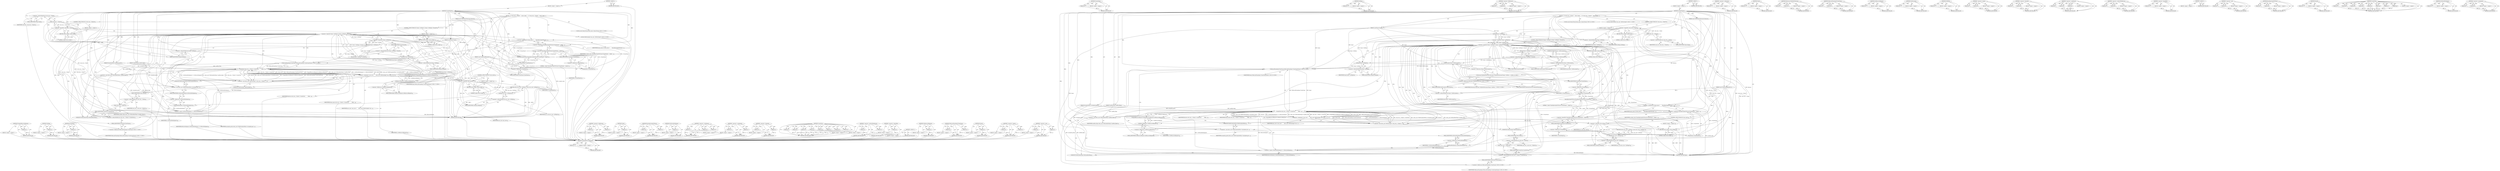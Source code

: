 digraph "&lt;operator&gt;.cast" {
vulnerable_242 [label=<(METHOD,WrappedResourceRequest)>];
vulnerable_243 [label=<(PARAM,p1)>];
vulnerable_244 [label=<(BLOCK,&lt;empty&gt;,&lt;empty&gt;)>];
vulnerable_245 [label=<(METHOD_RETURN,ANY)>];
vulnerable_217 [label=<(METHOD,FrameName)>];
vulnerable_218 [label=<(PARAM,p1)>];
vulnerable_219 [label=<(BLOCK,&lt;empty&gt;,&lt;empty&gt;)>];
vulnerable_220 [label=<(METHOD_RETURN,ANY)>];
vulnerable_171 [label=<(METHOD,GetPage)>];
vulnerable_172 [label=<(PARAM,p1)>];
vulnerable_173 [label=<(BLOCK,&lt;empty&gt;,&lt;empty&gt;)>];
vulnerable_174 [label=<(METHOD_RETURN,ANY)>];
vulnerable_192 [label=<(METHOD,&lt;operator&gt;.fieldAccess)>];
vulnerable_193 [label=<(PARAM,p1)>];
vulnerable_194 [label=<(PARAM,p2)>];
vulnerable_195 [label=<(BLOCK,&lt;empty&gt;,&lt;empty&gt;)>];
vulnerable_196 [label=<(METHOD_RETURN,ANY)>];
vulnerable_6 [label=<(METHOD,&lt;global&gt;)<SUB>1</SUB>>];
vulnerable_7 [label=<(BLOCK,&lt;empty&gt;,&lt;empty&gt;)<SUB>1</SUB>>];
vulnerable_8 [label=<(METHOD,CreateWindow)<SUB>1</SUB>>];
vulnerable_9 [label=<(PARAM,LocalFrame* frame)<SUB>1</SUB>>];
vulnerable_10 [label=<(PARAM,const FrameLoadRequest&amp; r)<SUB>2</SUB>>];
vulnerable_11 [label=<(PARAM,const WebWindowFeatures&amp; features)<SUB>3</SUB>>];
vulnerable_12 [label=<(PARAM,NavigationPolicy navigation_policy)<SUB>4</SUB>>];
vulnerable_13 [label=<(PARAM,SandboxFlags sandbox_flags)<SUB>5</SUB>>];
vulnerable_14 [label=<(BLOCK,{
  if (!web_view_-&gt;Client())
    return nullpt...,{
  if (!web_view_-&gt;Client())
    return nullpt...)<SUB>5</SUB>>];
vulnerable_15 [label=<(CONTROL_STRUCTURE,IF,if (!web_view_-&gt;Client()))<SUB>6</SUB>>];
vulnerable_16 [label=<(&lt;operator&gt;.logicalNot,!web_view_-&gt;Client())<SUB>6</SUB>>];
vulnerable_17 [label=<(Client,web_view_-&gt;Client())<SUB>6</SUB>>];
vulnerable_18 [label=<(&lt;operator&gt;.indirectFieldAccess,web_view_-&gt;Client)<SUB>6</SUB>>];
vulnerable_19 [label=<(IDENTIFIER,web_view_,web_view_-&gt;Client())<SUB>6</SUB>>];
vulnerable_20 [label=<(FIELD_IDENTIFIER,Client,Client)<SUB>6</SUB>>];
vulnerable_21 [label=<(BLOCK,&lt;empty&gt;,&lt;empty&gt;)<SUB>7</SUB>>];
vulnerable_22 [label=<(RETURN,return nullptr;,return nullptr;)<SUB>7</SUB>>];
vulnerable_23 [label=<(LITERAL,nullptr,return nullptr;)<SUB>7</SUB>>];
vulnerable_24 [label=<(CONTROL_STRUCTURE,IF,if (!frame-&gt;GetPage() || frame-&gt;GetPage()-&gt;Paused()))<SUB>9</SUB>>];
vulnerable_25 [label=<(&lt;operator&gt;.logicalOr,!frame-&gt;GetPage() || frame-&gt;GetPage()-&gt;Paused())<SUB>9</SUB>>];
vulnerable_26 [label=<(&lt;operator&gt;.logicalNot,!frame-&gt;GetPage())<SUB>9</SUB>>];
vulnerable_27 [label=<(GetPage,frame-&gt;GetPage())<SUB>9</SUB>>];
vulnerable_28 [label=<(&lt;operator&gt;.indirectFieldAccess,frame-&gt;GetPage)<SUB>9</SUB>>];
vulnerable_29 [label=<(IDENTIFIER,frame,frame-&gt;GetPage())<SUB>9</SUB>>];
vulnerable_30 [label=<(FIELD_IDENTIFIER,GetPage,GetPage)<SUB>9</SUB>>];
vulnerable_31 [label=<(Paused,frame-&gt;GetPage()-&gt;Paused())<SUB>9</SUB>>];
vulnerable_32 [label=<(&lt;operator&gt;.indirectFieldAccess,frame-&gt;GetPage()-&gt;Paused)<SUB>9</SUB>>];
vulnerable_33 [label=<(GetPage,frame-&gt;GetPage())<SUB>9</SUB>>];
vulnerable_34 [label=<(&lt;operator&gt;.indirectFieldAccess,frame-&gt;GetPage)<SUB>9</SUB>>];
vulnerable_35 [label=<(IDENTIFIER,frame,frame-&gt;GetPage())<SUB>9</SUB>>];
vulnerable_36 [label=<(FIELD_IDENTIFIER,GetPage,GetPage)<SUB>9</SUB>>];
vulnerable_37 [label=<(FIELD_IDENTIFIER,Paused,Paused)<SUB>9</SUB>>];
vulnerable_38 [label=<(BLOCK,&lt;empty&gt;,&lt;empty&gt;)<SUB>10</SUB>>];
vulnerable_39 [label=<(RETURN,return nullptr;,return nullptr;)<SUB>10</SUB>>];
vulnerable_40 [label=<(LITERAL,nullptr,return nullptr;)<SUB>10</SUB>>];
vulnerable_41 [label=<(DCHECK,DCHECK(frame-&gt;GetDocument()))<SUB>11</SUB>>];
vulnerable_42 [label=<(GetDocument,frame-&gt;GetDocument())<SUB>11</SUB>>];
vulnerable_43 [label=<(&lt;operator&gt;.indirectFieldAccess,frame-&gt;GetDocument)<SUB>11</SUB>>];
vulnerable_44 [label=<(IDENTIFIER,frame,frame-&gt;GetDocument())<SUB>11</SUB>>];
vulnerable_45 [label=<(FIELD_IDENTIFIER,GetDocument,GetDocument)<SUB>11</SUB>>];
vulnerable_46 [label="<(Fullscreen.FullyExitFullscreen,Fullscreen::FullyExitFullscreen(*frame-&gt;GetDocu...)<SUB>12</SUB>>"];
vulnerable_47 [label="<(&lt;operator&gt;.fieldAccess,Fullscreen::FullyExitFullscreen)<SUB>12</SUB>>"];
vulnerable_48 [label="<(IDENTIFIER,Fullscreen,Fullscreen::FullyExitFullscreen(*frame-&gt;GetDocu...)<SUB>12</SUB>>"];
vulnerable_49 [label=<(FIELD_IDENTIFIER,FullyExitFullscreen,FullyExitFullscreen)<SUB>12</SUB>>];
vulnerable_50 [label=<(&lt;operator&gt;.indirection,*frame-&gt;GetDocument())<SUB>12</SUB>>];
vulnerable_51 [label=<(GetDocument,frame-&gt;GetDocument())<SUB>12</SUB>>];
vulnerable_52 [label=<(&lt;operator&gt;.indirectFieldAccess,frame-&gt;GetDocument)<SUB>12</SUB>>];
vulnerable_53 [label=<(IDENTIFIER,frame,frame-&gt;GetDocument())<SUB>12</SUB>>];
vulnerable_54 [label=<(FIELD_IDENTIFIER,GetDocument,GetDocument)<SUB>12</SUB>>];
vulnerable_55 [label="<(LOCAL,const AtomicString frame_name: AtomicString)<SUB>14</SUB>>"];
vulnerable_56 [label=<(&lt;operator&gt;.assignment,&amp; frame_name =
       !EqualIgnoringASCIICase(r...)<SUB>14</SUB>>];
vulnerable_57 [label=<(IDENTIFIER,frame_name,&amp; frame_name =
       !EqualIgnoringASCIICase(r...)<SUB>14</SUB>>];
vulnerable_58 [label=<(&lt;operator&gt;.conditional,!EqualIgnoringASCIICase(r.FrameName(), &quot;_blank&quot;...)<SUB>15</SUB>>];
vulnerable_59 [label=<(&lt;operator&gt;.logicalNot,!EqualIgnoringASCIICase(r.FrameName(), &quot;_blank&quot;))<SUB>15</SUB>>];
vulnerable_60 [label=<(EqualIgnoringASCIICase,EqualIgnoringASCIICase(r.FrameName(), &quot;_blank&quot;))<SUB>15</SUB>>];
vulnerable_61 [label=<(FrameName,r.FrameName())<SUB>15</SUB>>];
vulnerable_62 [label=<(&lt;operator&gt;.fieldAccess,r.FrameName)<SUB>15</SUB>>];
vulnerable_63 [label=<(IDENTIFIER,r,r.FrameName())<SUB>15</SUB>>];
vulnerable_64 [label=<(FIELD_IDENTIFIER,FrameName,FrameName)<SUB>15</SUB>>];
vulnerable_65 [label=<(LITERAL,&quot;_blank&quot;,EqualIgnoringASCIICase(r.FrameName(), &quot;_blank&quot;))<SUB>15</SUB>>];
vulnerable_66 [label=<(FrameName,r.FrameName())<SUB>15</SUB>>];
vulnerable_67 [label=<(&lt;operator&gt;.fieldAccess,r.FrameName)<SUB>15</SUB>>];
vulnerable_68 [label=<(IDENTIFIER,r,r.FrameName())<SUB>15</SUB>>];
vulnerable_69 [label=<(FIELD_IDENTIFIER,FrameName,FrameName)<SUB>15</SUB>>];
vulnerable_70 [label=<(IDENTIFIER,g_empty_atom,!EqualIgnoringASCIICase(r.FrameName(), &quot;_blank&quot;...)<SUB>16</SUB>>];
vulnerable_71 [label="<(LOCAL,WebViewImpl* new_view: WebViewImpl*)<SUB>17</SUB>>"];
vulnerable_72 [label=<(&lt;operator&gt;.assignment,* new_view =
      static_cast&lt;WebViewImpl*&gt;(we...)<SUB>17</SUB>>];
vulnerable_73 [label=<(IDENTIFIER,new_view,* new_view =
      static_cast&lt;WebViewImpl*&gt;(we...)<SUB>17</SUB>>];
vulnerable_74 [label=<(&lt;operator&gt;.cast,static_cast&lt;WebViewImpl*&gt;(web_view_-&gt;Client()-&gt;...)<SUB>18</SUB>>];
vulnerable_75 [label=<(UNKNOWN,WebViewImpl*,WebViewImpl*)<SUB>18</SUB>>];
vulnerable_76 [label=<(CreateView,web_view_-&gt;Client()-&gt;CreateView(
          WebL...)<SUB>18</SUB>>];
vulnerable_77 [label=<(&lt;operator&gt;.indirectFieldAccess,web_view_-&gt;Client()-&gt;CreateView)<SUB>18</SUB>>];
vulnerable_78 [label=<(Client,web_view_-&gt;Client())<SUB>18</SUB>>];
vulnerable_79 [label=<(&lt;operator&gt;.indirectFieldAccess,web_view_-&gt;Client)<SUB>18</SUB>>];
vulnerable_80 [label=<(IDENTIFIER,web_view_,web_view_-&gt;Client())<SUB>18</SUB>>];
vulnerable_81 [label=<(FIELD_IDENTIFIER,Client,Client)<SUB>18</SUB>>];
vulnerable_82 [label=<(FIELD_IDENTIFIER,CreateView,CreateView)<SUB>18</SUB>>];
vulnerable_83 [label="<(WebLocalFrameImpl.FromFrame,WebLocalFrameImpl::FromFrame(frame))<SUB>19</SUB>>"];
vulnerable_84 [label="<(&lt;operator&gt;.fieldAccess,WebLocalFrameImpl::FromFrame)<SUB>19</SUB>>"];
vulnerable_85 [label="<(IDENTIFIER,WebLocalFrameImpl,WebLocalFrameImpl::FromFrame(frame))<SUB>19</SUB>>"];
vulnerable_86 [label=<(FIELD_IDENTIFIER,FromFrame,FromFrame)<SUB>19</SUB>>];
vulnerable_87 [label="<(IDENTIFIER,frame,WebLocalFrameImpl::FromFrame(frame))<SUB>19</SUB>>"];
vulnerable_88 [label=<(WrappedResourceRequest,WrappedResourceRequest(r.GetResourceRequest()))<SUB>20</SUB>>];
vulnerable_89 [label=<(GetResourceRequest,r.GetResourceRequest())<SUB>20</SUB>>];
vulnerable_90 [label=<(&lt;operator&gt;.fieldAccess,r.GetResourceRequest)<SUB>20</SUB>>];
vulnerable_91 [label=<(IDENTIFIER,r,r.GetResourceRequest())<SUB>20</SUB>>];
vulnerable_92 [label=<(FIELD_IDENTIFIER,GetResourceRequest,GetResourceRequest)<SUB>20</SUB>>];
vulnerable_93 [label=<(IDENTIFIER,features,web_view_-&gt;Client()-&gt;CreateView(
          WebL...)<SUB>20</SUB>>];
vulnerable_94 [label=<(IDENTIFIER,frame_name,web_view_-&gt;Client()-&gt;CreateView(
          WebL...)<SUB>20</SUB>>];
vulnerable_95 [label=<(&lt;operator&gt;.cast,static_cast&lt;WebNavigationPolicy&gt;(navigation_pol...)<SUB>21</SUB>>];
vulnerable_96 [label=<(UNKNOWN,WebNavigationPolicy,WebNavigationPolicy)<SUB>21</SUB>>];
vulnerable_97 [label=<(IDENTIFIER,navigation_policy,static_cast&lt;WebNavigationPolicy&gt;(navigation_pol...)<SUB>21</SUB>>];
vulnerable_98 [label=<(&lt;operator&gt;.equals,r.GetShouldSetOpener() == kNeverSetOpener)<SUB>22</SUB>>];
vulnerable_99 [label=<(GetShouldSetOpener,r.GetShouldSetOpener())<SUB>22</SUB>>];
vulnerable_100 [label=<(&lt;operator&gt;.fieldAccess,r.GetShouldSetOpener)<SUB>22</SUB>>];
vulnerable_101 [label=<(IDENTIFIER,r,r.GetShouldSetOpener())<SUB>22</SUB>>];
vulnerable_102 [label=<(FIELD_IDENTIFIER,GetShouldSetOpener,GetShouldSetOpener)<SUB>22</SUB>>];
vulnerable_103 [label=<(IDENTIFIER,kNeverSetOpener,r.GetShouldSetOpener() == kNeverSetOpener)<SUB>22</SUB>>];
vulnerable_104 [label=<(&lt;operator&gt;.cast,static_cast&lt;WebSandboxFlags&gt;(sandbox_flags))<SUB>23</SUB>>];
vulnerable_105 [label=<(UNKNOWN,WebSandboxFlags,WebSandboxFlags)<SUB>23</SUB>>];
vulnerable_106 [label=<(IDENTIFIER,sandbox_flags,static_cast&lt;WebSandboxFlags&gt;(sandbox_flags))<SUB>23</SUB>>];
vulnerable_107 [label=<(CONTROL_STRUCTURE,IF,if (!new_view))<SUB>24</SUB>>];
vulnerable_108 [label=<(&lt;operator&gt;.logicalNot,!new_view)<SUB>24</SUB>>];
vulnerable_109 [label=<(IDENTIFIER,new_view,!new_view)<SUB>24</SUB>>];
vulnerable_110 [label=<(BLOCK,&lt;empty&gt;,&lt;empty&gt;)<SUB>25</SUB>>];
vulnerable_111 [label=<(RETURN,return nullptr;,return nullptr;)<SUB>25</SUB>>];
vulnerable_112 [label=<(LITERAL,nullptr,return nullptr;)<SUB>25</SUB>>];
vulnerable_113 [label=<(RETURN,return new_view-&gt;GetPage();,return new_view-&gt;GetPage();)<SUB>26</SUB>>];
vulnerable_114 [label=<(GetPage,new_view-&gt;GetPage())<SUB>26</SUB>>];
vulnerable_115 [label=<(&lt;operator&gt;.indirectFieldAccess,new_view-&gt;GetPage)<SUB>26</SUB>>];
vulnerable_116 [label=<(IDENTIFIER,new_view,new_view-&gt;GetPage())<SUB>26</SUB>>];
vulnerable_117 [label=<(FIELD_IDENTIFIER,GetPage,GetPage)<SUB>26</SUB>>];
vulnerable_118 [label=<(METHOD_RETURN,Page)<SUB>1</SUB>>];
vulnerable_120 [label=<(METHOD_RETURN,ANY)<SUB>1</SUB>>];
vulnerable_197 [label=<(METHOD,&lt;operator&gt;.indirection)>];
vulnerable_198 [label=<(PARAM,p1)>];
vulnerable_199 [label=<(BLOCK,&lt;empty&gt;,&lt;empty&gt;)>];
vulnerable_200 [label=<(METHOD_RETURN,ANY)>];
vulnerable_157 [label=<(METHOD,Client)>];
vulnerable_158 [label=<(PARAM,p1)>];
vulnerable_159 [label=<(BLOCK,&lt;empty&gt;,&lt;empty&gt;)>];
vulnerable_160 [label=<(METHOD_RETURN,ANY)>];
vulnerable_187 [label=<(METHOD,Fullscreen.FullyExitFullscreen)>];
vulnerable_188 [label=<(PARAM,p1)>];
vulnerable_189 [label=<(PARAM,p2)>];
vulnerable_190 [label=<(BLOCK,&lt;empty&gt;,&lt;empty&gt;)>];
vulnerable_191 [label=<(METHOD_RETURN,ANY)>];
vulnerable_237 [label=<(METHOD,WebLocalFrameImpl.FromFrame)>];
vulnerable_238 [label=<(PARAM,p1)>];
vulnerable_239 [label=<(PARAM,p2)>];
vulnerable_240 [label=<(BLOCK,&lt;empty&gt;,&lt;empty&gt;)>];
vulnerable_241 [label=<(METHOD_RETURN,ANY)>];
vulnerable_246 [label=<(METHOD,GetResourceRequest)>];
vulnerable_247 [label=<(PARAM,p1)>];
vulnerable_248 [label=<(BLOCK,&lt;empty&gt;,&lt;empty&gt;)>];
vulnerable_249 [label=<(METHOD_RETURN,ANY)>];
vulnerable_183 [label=<(METHOD,GetDocument)>];
vulnerable_184 [label=<(PARAM,p1)>];
vulnerable_185 [label=<(BLOCK,&lt;empty&gt;,&lt;empty&gt;)>];
vulnerable_186 [label=<(METHOD_RETURN,ANY)>];
vulnerable_179 [label=<(METHOD,DCHECK)>];
vulnerable_180 [label=<(PARAM,p1)>];
vulnerable_181 [label=<(BLOCK,&lt;empty&gt;,&lt;empty&gt;)>];
vulnerable_182 [label=<(METHOD_RETURN,ANY)>];
vulnerable_250 [label=<(METHOD,&lt;operator&gt;.equals)>];
vulnerable_251 [label=<(PARAM,p1)>];
vulnerable_252 [label=<(PARAM,p2)>];
vulnerable_253 [label=<(BLOCK,&lt;empty&gt;,&lt;empty&gt;)>];
vulnerable_254 [label=<(METHOD_RETURN,ANY)>];
vulnerable_166 [label=<(METHOD,&lt;operator&gt;.logicalOr)>];
vulnerable_167 [label=<(PARAM,p1)>];
vulnerable_168 [label=<(PARAM,p2)>];
vulnerable_169 [label=<(BLOCK,&lt;empty&gt;,&lt;empty&gt;)>];
vulnerable_170 [label=<(METHOD_RETURN,ANY)>];
vulnerable_206 [label=<(METHOD,&lt;operator&gt;.conditional)>];
vulnerable_207 [label=<(PARAM,p1)>];
vulnerable_208 [label=<(PARAM,p2)>];
vulnerable_209 [label=<(PARAM,p3)>];
vulnerable_210 [label=<(BLOCK,&lt;empty&gt;,&lt;empty&gt;)>];
vulnerable_211 [label=<(METHOD_RETURN,ANY)>];
vulnerable_161 [label=<(METHOD,&lt;operator&gt;.indirectFieldAccess)>];
vulnerable_162 [label=<(PARAM,p1)>];
vulnerable_163 [label=<(PARAM,p2)>];
vulnerable_164 [label=<(BLOCK,&lt;empty&gt;,&lt;empty&gt;)>];
vulnerable_165 [label=<(METHOD_RETURN,ANY)>];
vulnerable_153 [label=<(METHOD,&lt;operator&gt;.logicalNot)>];
vulnerable_154 [label=<(PARAM,p1)>];
vulnerable_155 [label=<(BLOCK,&lt;empty&gt;,&lt;empty&gt;)>];
vulnerable_156 [label=<(METHOD_RETURN,ANY)>];
vulnerable_147 [label=<(METHOD,&lt;global&gt;)<SUB>1</SUB>>];
vulnerable_148 [label=<(BLOCK,&lt;empty&gt;,&lt;empty&gt;)>];
vulnerable_149 [label=<(METHOD_RETURN,ANY)>];
vulnerable_221 [label=<(METHOD,&lt;operator&gt;.cast)>];
vulnerable_222 [label=<(PARAM,p1)>];
vulnerable_223 [label=<(PARAM,p2)>];
vulnerable_224 [label=<(BLOCK,&lt;empty&gt;,&lt;empty&gt;)>];
vulnerable_225 [label=<(METHOD_RETURN,ANY)>];
vulnerable_212 [label=<(METHOD,EqualIgnoringASCIICase)>];
vulnerable_213 [label=<(PARAM,p1)>];
vulnerable_214 [label=<(PARAM,p2)>];
vulnerable_215 [label=<(BLOCK,&lt;empty&gt;,&lt;empty&gt;)>];
vulnerable_216 [label=<(METHOD_RETURN,ANY)>];
vulnerable_175 [label=<(METHOD,Paused)>];
vulnerable_176 [label=<(PARAM,p1)>];
vulnerable_177 [label=<(BLOCK,&lt;empty&gt;,&lt;empty&gt;)>];
vulnerable_178 [label=<(METHOD_RETURN,ANY)>];
vulnerable_226 [label=<(METHOD,CreateView)>];
vulnerable_227 [label=<(PARAM,p1)>];
vulnerable_228 [label=<(PARAM,p2)>];
vulnerable_229 [label=<(PARAM,p3)>];
vulnerable_230 [label=<(PARAM,p4)>];
vulnerable_231 [label=<(PARAM,p5)>];
vulnerable_232 [label=<(PARAM,p6)>];
vulnerable_233 [label=<(PARAM,p7)>];
vulnerable_234 [label=<(PARAM,p8)>];
vulnerable_235 [label=<(BLOCK,&lt;empty&gt;,&lt;empty&gt;)>];
vulnerable_236 [label=<(METHOD_RETURN,ANY)>];
vulnerable_255 [label=<(METHOD,GetShouldSetOpener)>];
vulnerable_256 [label=<(PARAM,p1)>];
vulnerable_257 [label=<(BLOCK,&lt;empty&gt;,&lt;empty&gt;)>];
vulnerable_258 [label=<(METHOD_RETURN,ANY)>];
vulnerable_201 [label=<(METHOD,&lt;operator&gt;.assignment)>];
vulnerable_202 [label=<(PARAM,p1)>];
vulnerable_203 [label=<(PARAM,p2)>];
vulnerable_204 [label=<(BLOCK,&lt;empty&gt;,&lt;empty&gt;)>];
vulnerable_205 [label=<(METHOD_RETURN,ANY)>];
fixed_211 [label=<(METHOD,WrappedResourceRequest)>];
fixed_212 [label=<(PARAM,p1)>];
fixed_213 [label=<(BLOCK,&lt;empty&gt;,&lt;empty&gt;)>];
fixed_214 [label=<(METHOD_RETURN,ANY)>];
fixed_157 [label=<(METHOD,GetPage)>];
fixed_158 [label=<(PARAM,p1)>];
fixed_159 [label=<(BLOCK,&lt;empty&gt;,&lt;empty&gt;)>];
fixed_160 [label=<(METHOD_RETURN,ANY)>];
fixed_181 [label=<(METHOD,FrameName)>];
fixed_182 [label=<(PARAM,p1)>];
fixed_183 [label=<(BLOCK,&lt;empty&gt;,&lt;empty&gt;)>];
fixed_184 [label=<(METHOD_RETURN,ANY)>];
fixed_6 [label=<(METHOD,&lt;global&gt;)<SUB>1</SUB>>];
fixed_7 [label=<(BLOCK,&lt;empty&gt;,&lt;empty&gt;)<SUB>1</SUB>>];
fixed_8 [label=<(METHOD,CreateWindow)<SUB>1</SUB>>];
fixed_9 [label=<(PARAM,LocalFrame* frame)<SUB>1</SUB>>];
fixed_10 [label=<(PARAM,const FrameLoadRequest&amp; r)<SUB>2</SUB>>];
fixed_11 [label=<(PARAM,const WebWindowFeatures&amp; features)<SUB>3</SUB>>];
fixed_12 [label=<(PARAM,NavigationPolicy navigation_policy)<SUB>4</SUB>>];
fixed_13 [label=<(PARAM,SandboxFlags sandbox_flags)<SUB>5</SUB>>];
fixed_14 [label=<(BLOCK,{
  if (!web_view_-&gt;Client())
    return nullpt...,{
  if (!web_view_-&gt;Client())
    return nullpt...)<SUB>5</SUB>>];
fixed_15 [label=<(CONTROL_STRUCTURE,IF,if (!web_view_-&gt;Client()))<SUB>6</SUB>>];
fixed_16 [label=<(&lt;operator&gt;.logicalNot,!web_view_-&gt;Client())<SUB>6</SUB>>];
fixed_17 [label=<(Client,web_view_-&gt;Client())<SUB>6</SUB>>];
fixed_18 [label=<(&lt;operator&gt;.indirectFieldAccess,web_view_-&gt;Client)<SUB>6</SUB>>];
fixed_19 [label=<(IDENTIFIER,web_view_,web_view_-&gt;Client())<SUB>6</SUB>>];
fixed_20 [label=<(FIELD_IDENTIFIER,Client,Client)<SUB>6</SUB>>];
fixed_21 [label=<(BLOCK,&lt;empty&gt;,&lt;empty&gt;)<SUB>7</SUB>>];
fixed_22 [label=<(RETURN,return nullptr;,return nullptr;)<SUB>7</SUB>>];
fixed_23 [label=<(LITERAL,nullptr,return nullptr;)<SUB>7</SUB>>];
fixed_24 [label=<(CONTROL_STRUCTURE,IF,if (!frame-&gt;GetPage() || frame-&gt;GetPage()-&gt;Paused()))<SUB>9</SUB>>];
fixed_25 [label=<(&lt;operator&gt;.logicalOr,!frame-&gt;GetPage() || frame-&gt;GetPage()-&gt;Paused())<SUB>9</SUB>>];
fixed_26 [label=<(&lt;operator&gt;.logicalNot,!frame-&gt;GetPage())<SUB>9</SUB>>];
fixed_27 [label=<(GetPage,frame-&gt;GetPage())<SUB>9</SUB>>];
fixed_28 [label=<(&lt;operator&gt;.indirectFieldAccess,frame-&gt;GetPage)<SUB>9</SUB>>];
fixed_29 [label=<(IDENTIFIER,frame,frame-&gt;GetPage())<SUB>9</SUB>>];
fixed_30 [label=<(FIELD_IDENTIFIER,GetPage,GetPage)<SUB>9</SUB>>];
fixed_31 [label=<(Paused,frame-&gt;GetPage()-&gt;Paused())<SUB>9</SUB>>];
fixed_32 [label=<(&lt;operator&gt;.indirectFieldAccess,frame-&gt;GetPage()-&gt;Paused)<SUB>9</SUB>>];
fixed_33 [label=<(GetPage,frame-&gt;GetPage())<SUB>9</SUB>>];
fixed_34 [label=<(&lt;operator&gt;.indirectFieldAccess,frame-&gt;GetPage)<SUB>9</SUB>>];
fixed_35 [label=<(IDENTIFIER,frame,frame-&gt;GetPage())<SUB>9</SUB>>];
fixed_36 [label=<(FIELD_IDENTIFIER,GetPage,GetPage)<SUB>9</SUB>>];
fixed_37 [label=<(FIELD_IDENTIFIER,Paused,Paused)<SUB>9</SUB>>];
fixed_38 [label=<(BLOCK,&lt;empty&gt;,&lt;empty&gt;)<SUB>10</SUB>>];
fixed_39 [label=<(RETURN,return nullptr;,return nullptr;)<SUB>10</SUB>>];
fixed_40 [label=<(LITERAL,nullptr,return nullptr;)<SUB>10</SUB>>];
fixed_41 [label="<(LOCAL,const AtomicString frame_name: AtomicString)<SUB>12</SUB>>"];
fixed_42 [label=<(&lt;operator&gt;.assignment,&amp; frame_name =
       !EqualIgnoringASCIICase(r...)<SUB>12</SUB>>];
fixed_43 [label=<(IDENTIFIER,frame_name,&amp; frame_name =
       !EqualIgnoringASCIICase(r...)<SUB>12</SUB>>];
fixed_44 [label=<(&lt;operator&gt;.conditional,!EqualIgnoringASCIICase(r.FrameName(), &quot;_blank&quot;...)<SUB>13</SUB>>];
fixed_45 [label=<(&lt;operator&gt;.logicalNot,!EqualIgnoringASCIICase(r.FrameName(), &quot;_blank&quot;))<SUB>13</SUB>>];
fixed_46 [label=<(EqualIgnoringASCIICase,EqualIgnoringASCIICase(r.FrameName(), &quot;_blank&quot;))<SUB>13</SUB>>];
fixed_47 [label=<(FrameName,r.FrameName())<SUB>13</SUB>>];
fixed_48 [label=<(&lt;operator&gt;.fieldAccess,r.FrameName)<SUB>13</SUB>>];
fixed_49 [label=<(IDENTIFIER,r,r.FrameName())<SUB>13</SUB>>];
fixed_50 [label=<(FIELD_IDENTIFIER,FrameName,FrameName)<SUB>13</SUB>>];
fixed_51 [label=<(LITERAL,&quot;_blank&quot;,EqualIgnoringASCIICase(r.FrameName(), &quot;_blank&quot;))<SUB>13</SUB>>];
fixed_52 [label=<(FrameName,r.FrameName())<SUB>13</SUB>>];
fixed_53 [label=<(&lt;operator&gt;.fieldAccess,r.FrameName)<SUB>13</SUB>>];
fixed_54 [label=<(IDENTIFIER,r,r.FrameName())<SUB>13</SUB>>];
fixed_55 [label=<(FIELD_IDENTIFIER,FrameName,FrameName)<SUB>13</SUB>>];
fixed_56 [label=<(IDENTIFIER,g_empty_atom,!EqualIgnoringASCIICase(r.FrameName(), &quot;_blank&quot;...)<SUB>14</SUB>>];
fixed_57 [label="<(LOCAL,WebViewImpl* new_view: WebViewImpl*)<SUB>15</SUB>>"];
fixed_58 [label=<(&lt;operator&gt;.assignment,* new_view =
      static_cast&lt;WebViewImpl*&gt;(we...)<SUB>15</SUB>>];
fixed_59 [label=<(IDENTIFIER,new_view,* new_view =
      static_cast&lt;WebViewImpl*&gt;(we...)<SUB>15</SUB>>];
fixed_60 [label=<(&lt;operator&gt;.cast,static_cast&lt;WebViewImpl*&gt;(web_view_-&gt;Client()-&gt;...)<SUB>16</SUB>>];
fixed_61 [label=<(UNKNOWN,WebViewImpl*,WebViewImpl*)<SUB>16</SUB>>];
fixed_62 [label=<(CreateView,web_view_-&gt;Client()-&gt;CreateView(
          WebL...)<SUB>16</SUB>>];
fixed_63 [label=<(&lt;operator&gt;.indirectFieldAccess,web_view_-&gt;Client()-&gt;CreateView)<SUB>16</SUB>>];
fixed_64 [label=<(Client,web_view_-&gt;Client())<SUB>16</SUB>>];
fixed_65 [label=<(&lt;operator&gt;.indirectFieldAccess,web_view_-&gt;Client)<SUB>16</SUB>>];
fixed_66 [label=<(IDENTIFIER,web_view_,web_view_-&gt;Client())<SUB>16</SUB>>];
fixed_67 [label=<(FIELD_IDENTIFIER,Client,Client)<SUB>16</SUB>>];
fixed_68 [label=<(FIELD_IDENTIFIER,CreateView,CreateView)<SUB>16</SUB>>];
fixed_69 [label="<(WebLocalFrameImpl.FromFrame,WebLocalFrameImpl::FromFrame(frame))<SUB>17</SUB>>"];
fixed_70 [label="<(&lt;operator&gt;.fieldAccess,WebLocalFrameImpl::FromFrame)<SUB>17</SUB>>"];
fixed_71 [label="<(IDENTIFIER,WebLocalFrameImpl,WebLocalFrameImpl::FromFrame(frame))<SUB>17</SUB>>"];
fixed_72 [label=<(FIELD_IDENTIFIER,FromFrame,FromFrame)<SUB>17</SUB>>];
fixed_73 [label="<(IDENTIFIER,frame,WebLocalFrameImpl::FromFrame(frame))<SUB>17</SUB>>"];
fixed_74 [label=<(WrappedResourceRequest,WrappedResourceRequest(r.GetResourceRequest()))<SUB>18</SUB>>];
fixed_75 [label=<(GetResourceRequest,r.GetResourceRequest())<SUB>18</SUB>>];
fixed_76 [label=<(&lt;operator&gt;.fieldAccess,r.GetResourceRequest)<SUB>18</SUB>>];
fixed_77 [label=<(IDENTIFIER,r,r.GetResourceRequest())<SUB>18</SUB>>];
fixed_78 [label=<(FIELD_IDENTIFIER,GetResourceRequest,GetResourceRequest)<SUB>18</SUB>>];
fixed_79 [label=<(IDENTIFIER,features,web_view_-&gt;Client()-&gt;CreateView(
          WebL...)<SUB>18</SUB>>];
fixed_80 [label=<(IDENTIFIER,frame_name,web_view_-&gt;Client()-&gt;CreateView(
          WebL...)<SUB>18</SUB>>];
fixed_81 [label=<(&lt;operator&gt;.cast,static_cast&lt;WebNavigationPolicy&gt;(navigation_pol...)<SUB>19</SUB>>];
fixed_82 [label=<(UNKNOWN,WebNavigationPolicy,WebNavigationPolicy)<SUB>19</SUB>>];
fixed_83 [label=<(IDENTIFIER,navigation_policy,static_cast&lt;WebNavigationPolicy&gt;(navigation_pol...)<SUB>19</SUB>>];
fixed_84 [label=<(&lt;operator&gt;.equals,r.GetShouldSetOpener() == kNeverSetOpener)<SUB>20</SUB>>];
fixed_85 [label=<(GetShouldSetOpener,r.GetShouldSetOpener())<SUB>20</SUB>>];
fixed_86 [label=<(&lt;operator&gt;.fieldAccess,r.GetShouldSetOpener)<SUB>20</SUB>>];
fixed_87 [label=<(IDENTIFIER,r,r.GetShouldSetOpener())<SUB>20</SUB>>];
fixed_88 [label=<(FIELD_IDENTIFIER,GetShouldSetOpener,GetShouldSetOpener)<SUB>20</SUB>>];
fixed_89 [label=<(IDENTIFIER,kNeverSetOpener,r.GetShouldSetOpener() == kNeverSetOpener)<SUB>20</SUB>>];
fixed_90 [label=<(&lt;operator&gt;.cast,static_cast&lt;WebSandboxFlags&gt;(sandbox_flags))<SUB>21</SUB>>];
fixed_91 [label=<(UNKNOWN,WebSandboxFlags,WebSandboxFlags)<SUB>21</SUB>>];
fixed_92 [label=<(IDENTIFIER,sandbox_flags,static_cast&lt;WebSandboxFlags&gt;(sandbox_flags))<SUB>21</SUB>>];
fixed_93 [label=<(CONTROL_STRUCTURE,IF,if (!new_view))<SUB>22</SUB>>];
fixed_94 [label=<(&lt;operator&gt;.logicalNot,!new_view)<SUB>22</SUB>>];
fixed_95 [label=<(IDENTIFIER,new_view,!new_view)<SUB>22</SUB>>];
fixed_96 [label=<(BLOCK,&lt;empty&gt;,&lt;empty&gt;)<SUB>23</SUB>>];
fixed_97 [label=<(RETURN,return nullptr;,return nullptr;)<SUB>23</SUB>>];
fixed_98 [label=<(LITERAL,nullptr,return nullptr;)<SUB>23</SUB>>];
fixed_99 [label=<(RETURN,return new_view-&gt;GetPage();,return new_view-&gt;GetPage();)<SUB>24</SUB>>];
fixed_100 [label=<(GetPage,new_view-&gt;GetPage())<SUB>24</SUB>>];
fixed_101 [label=<(&lt;operator&gt;.indirectFieldAccess,new_view-&gt;GetPage)<SUB>24</SUB>>];
fixed_102 [label=<(IDENTIFIER,new_view,new_view-&gt;GetPage())<SUB>24</SUB>>];
fixed_103 [label=<(FIELD_IDENTIFIER,GetPage,GetPage)<SUB>24</SUB>>];
fixed_104 [label=<(METHOD_RETURN,Page)<SUB>1</SUB>>];
fixed_106 [label=<(METHOD_RETURN,ANY)<SUB>1</SUB>>];
fixed_185 [label=<(METHOD,&lt;operator&gt;.fieldAccess)>];
fixed_186 [label=<(PARAM,p1)>];
fixed_187 [label=<(PARAM,p2)>];
fixed_188 [label=<(BLOCK,&lt;empty&gt;,&lt;empty&gt;)>];
fixed_189 [label=<(METHOD_RETURN,ANY)>];
fixed_143 [label=<(METHOD,Client)>];
fixed_144 [label=<(PARAM,p1)>];
fixed_145 [label=<(BLOCK,&lt;empty&gt;,&lt;empty&gt;)>];
fixed_146 [label=<(METHOD_RETURN,ANY)>];
fixed_176 [label=<(METHOD,EqualIgnoringASCIICase)>];
fixed_177 [label=<(PARAM,p1)>];
fixed_178 [label=<(PARAM,p2)>];
fixed_179 [label=<(BLOCK,&lt;empty&gt;,&lt;empty&gt;)>];
fixed_180 [label=<(METHOD_RETURN,ANY)>];
fixed_224 [label=<(METHOD,GetShouldSetOpener)>];
fixed_225 [label=<(PARAM,p1)>];
fixed_226 [label=<(BLOCK,&lt;empty&gt;,&lt;empty&gt;)>];
fixed_227 [label=<(METHOD_RETURN,ANY)>];
fixed_170 [label=<(METHOD,&lt;operator&gt;.conditional)>];
fixed_171 [label=<(PARAM,p1)>];
fixed_172 [label=<(PARAM,p2)>];
fixed_173 [label=<(PARAM,p3)>];
fixed_174 [label=<(BLOCK,&lt;empty&gt;,&lt;empty&gt;)>];
fixed_175 [label=<(METHOD_RETURN,ANY)>];
fixed_165 [label=<(METHOD,&lt;operator&gt;.assignment)>];
fixed_166 [label=<(PARAM,p1)>];
fixed_167 [label=<(PARAM,p2)>];
fixed_168 [label=<(BLOCK,&lt;empty&gt;,&lt;empty&gt;)>];
fixed_169 [label=<(METHOD_RETURN,ANY)>];
fixed_152 [label=<(METHOD,&lt;operator&gt;.logicalOr)>];
fixed_153 [label=<(PARAM,p1)>];
fixed_154 [label=<(PARAM,p2)>];
fixed_155 [label=<(BLOCK,&lt;empty&gt;,&lt;empty&gt;)>];
fixed_156 [label=<(METHOD_RETURN,ANY)>];
fixed_195 [label=<(METHOD,CreateView)>];
fixed_196 [label=<(PARAM,p1)>];
fixed_197 [label=<(PARAM,p2)>];
fixed_198 [label=<(PARAM,p3)>];
fixed_199 [label=<(PARAM,p4)>];
fixed_200 [label=<(PARAM,p5)>];
fixed_201 [label=<(PARAM,p6)>];
fixed_202 [label=<(PARAM,p7)>];
fixed_203 [label=<(PARAM,p8)>];
fixed_204 [label=<(BLOCK,&lt;empty&gt;,&lt;empty&gt;)>];
fixed_205 [label=<(METHOD_RETURN,ANY)>];
fixed_147 [label=<(METHOD,&lt;operator&gt;.indirectFieldAccess)>];
fixed_148 [label=<(PARAM,p1)>];
fixed_149 [label=<(PARAM,p2)>];
fixed_150 [label=<(BLOCK,&lt;empty&gt;,&lt;empty&gt;)>];
fixed_151 [label=<(METHOD_RETURN,ANY)>];
fixed_139 [label=<(METHOD,&lt;operator&gt;.logicalNot)>];
fixed_140 [label=<(PARAM,p1)>];
fixed_141 [label=<(BLOCK,&lt;empty&gt;,&lt;empty&gt;)>];
fixed_142 [label=<(METHOD_RETURN,ANY)>];
fixed_133 [label=<(METHOD,&lt;global&gt;)<SUB>1</SUB>>];
fixed_134 [label=<(BLOCK,&lt;empty&gt;,&lt;empty&gt;)>];
fixed_135 [label=<(METHOD_RETURN,ANY)>];
fixed_215 [label=<(METHOD,GetResourceRequest)>];
fixed_216 [label=<(PARAM,p1)>];
fixed_217 [label=<(BLOCK,&lt;empty&gt;,&lt;empty&gt;)>];
fixed_218 [label=<(METHOD_RETURN,ANY)>];
fixed_206 [label=<(METHOD,WebLocalFrameImpl.FromFrame)>];
fixed_207 [label=<(PARAM,p1)>];
fixed_208 [label=<(PARAM,p2)>];
fixed_209 [label=<(BLOCK,&lt;empty&gt;,&lt;empty&gt;)>];
fixed_210 [label=<(METHOD_RETURN,ANY)>];
fixed_161 [label=<(METHOD,Paused)>];
fixed_162 [label=<(PARAM,p1)>];
fixed_163 [label=<(BLOCK,&lt;empty&gt;,&lt;empty&gt;)>];
fixed_164 [label=<(METHOD_RETURN,ANY)>];
fixed_219 [label=<(METHOD,&lt;operator&gt;.equals)>];
fixed_220 [label=<(PARAM,p1)>];
fixed_221 [label=<(PARAM,p2)>];
fixed_222 [label=<(BLOCK,&lt;empty&gt;,&lt;empty&gt;)>];
fixed_223 [label=<(METHOD_RETURN,ANY)>];
fixed_190 [label=<(METHOD,&lt;operator&gt;.cast)>];
fixed_191 [label=<(PARAM,p1)>];
fixed_192 [label=<(PARAM,p2)>];
fixed_193 [label=<(BLOCK,&lt;empty&gt;,&lt;empty&gt;)>];
fixed_194 [label=<(METHOD_RETURN,ANY)>];
vulnerable_242 -> vulnerable_243  [key=0, label="AST: "];
vulnerable_242 -> vulnerable_243  [key=1, label="DDG: "];
vulnerable_242 -> vulnerable_244  [key=0, label="AST: "];
vulnerable_242 -> vulnerable_245  [key=0, label="AST: "];
vulnerable_242 -> vulnerable_245  [key=1, label="CFG: "];
vulnerable_243 -> vulnerable_245  [key=0, label="DDG: p1"];
vulnerable_217 -> vulnerable_218  [key=0, label="AST: "];
vulnerable_217 -> vulnerable_218  [key=1, label="DDG: "];
vulnerable_217 -> vulnerable_219  [key=0, label="AST: "];
vulnerable_217 -> vulnerable_220  [key=0, label="AST: "];
vulnerable_217 -> vulnerable_220  [key=1, label="CFG: "];
vulnerable_218 -> vulnerable_220  [key=0, label="DDG: p1"];
vulnerable_171 -> vulnerable_172  [key=0, label="AST: "];
vulnerable_171 -> vulnerable_172  [key=1, label="DDG: "];
vulnerable_171 -> vulnerable_173  [key=0, label="AST: "];
vulnerable_171 -> vulnerable_174  [key=0, label="AST: "];
vulnerable_171 -> vulnerable_174  [key=1, label="CFG: "];
vulnerable_172 -> vulnerable_174  [key=0, label="DDG: p1"];
vulnerable_192 -> vulnerable_193  [key=0, label="AST: "];
vulnerable_192 -> vulnerable_193  [key=1, label="DDG: "];
vulnerable_192 -> vulnerable_195  [key=0, label="AST: "];
vulnerable_192 -> vulnerable_194  [key=0, label="AST: "];
vulnerable_192 -> vulnerable_194  [key=1, label="DDG: "];
vulnerable_192 -> vulnerable_196  [key=0, label="AST: "];
vulnerable_192 -> vulnerable_196  [key=1, label="CFG: "];
vulnerable_193 -> vulnerable_196  [key=0, label="DDG: p1"];
vulnerable_194 -> vulnerable_196  [key=0, label="DDG: p2"];
vulnerable_6 -> vulnerable_7  [key=0, label="AST: "];
vulnerable_6 -> vulnerable_120  [key=0, label="AST: "];
vulnerable_6 -> vulnerable_120  [key=1, label="CFG: "];
vulnerable_7 -> vulnerable_8  [key=0, label="AST: "];
vulnerable_8 -> vulnerable_9  [key=0, label="AST: "];
vulnerable_8 -> vulnerable_9  [key=1, label="DDG: "];
vulnerable_8 -> vulnerable_10  [key=0, label="AST: "];
vulnerable_8 -> vulnerable_10  [key=1, label="DDG: "];
vulnerable_8 -> vulnerable_11  [key=0, label="AST: "];
vulnerable_8 -> vulnerable_11  [key=1, label="DDG: "];
vulnerable_8 -> vulnerable_12  [key=0, label="AST: "];
vulnerable_8 -> vulnerable_12  [key=1, label="DDG: "];
vulnerable_8 -> vulnerable_13  [key=0, label="AST: "];
vulnerable_8 -> vulnerable_13  [key=1, label="DDG: "];
vulnerable_8 -> vulnerable_14  [key=0, label="AST: "];
vulnerable_8 -> vulnerable_118  [key=0, label="AST: "];
vulnerable_8 -> vulnerable_20  [key=0, label="CFG: "];
vulnerable_8 -> vulnerable_56  [key=0, label="DDG: "];
vulnerable_8 -> vulnerable_22  [key=0, label="DDG: "];
vulnerable_8 -> vulnerable_39  [key=0, label="DDG: "];
vulnerable_8 -> vulnerable_58  [key=0, label="DDG: "];
vulnerable_8 -> vulnerable_108  [key=0, label="DDG: "];
vulnerable_8 -> vulnerable_111  [key=0, label="DDG: "];
vulnerable_8 -> vulnerable_23  [key=0, label="DDG: "];
vulnerable_8 -> vulnerable_40  [key=0, label="DDG: "];
vulnerable_8 -> vulnerable_76  [key=0, label="DDG: "];
vulnerable_8 -> vulnerable_112  [key=0, label="DDG: "];
vulnerable_8 -> vulnerable_60  [key=0, label="DDG: "];
vulnerable_8 -> vulnerable_83  [key=0, label="DDG: "];
vulnerable_8 -> vulnerable_95  [key=0, label="DDG: "];
vulnerable_8 -> vulnerable_98  [key=0, label="DDG: "];
vulnerable_8 -> vulnerable_104  [key=0, label="DDG: "];
vulnerable_9 -> vulnerable_118  [key=0, label="DDG: frame"];
vulnerable_9 -> vulnerable_42  [key=0, label="DDG: frame"];
vulnerable_9 -> vulnerable_51  [key=0, label="DDG: frame"];
vulnerable_9 -> vulnerable_27  [key=0, label="DDG: frame"];
vulnerable_9 -> vulnerable_83  [key=0, label="DDG: frame"];
vulnerable_9 -> vulnerable_33  [key=0, label="DDG: frame"];
vulnerable_10 -> vulnerable_118  [key=0, label="DDG: r"];
vulnerable_10 -> vulnerable_66  [key=0, label="DDG: r"];
vulnerable_10 -> vulnerable_61  [key=0, label="DDG: r"];
vulnerable_10 -> vulnerable_89  [key=0, label="DDG: r"];
vulnerable_10 -> vulnerable_99  [key=0, label="DDG: r"];
vulnerable_11 -> vulnerable_118  [key=0, label="DDG: features"];
vulnerable_11 -> vulnerable_76  [key=0, label="DDG: features"];
vulnerable_12 -> vulnerable_118  [key=0, label="DDG: navigation_policy"];
vulnerable_12 -> vulnerable_76  [key=0, label="DDG: navigation_policy"];
vulnerable_12 -> vulnerable_95  [key=0, label="DDG: navigation_policy"];
vulnerable_13 -> vulnerable_118  [key=0, label="DDG: sandbox_flags"];
vulnerable_13 -> vulnerable_76  [key=0, label="DDG: sandbox_flags"];
vulnerable_13 -> vulnerable_104  [key=0, label="DDG: sandbox_flags"];
vulnerable_14 -> vulnerable_15  [key=0, label="AST: "];
vulnerable_14 -> vulnerable_24  [key=0, label="AST: "];
vulnerable_14 -> vulnerable_41  [key=0, label="AST: "];
vulnerable_14 -> vulnerable_46  [key=0, label="AST: "];
vulnerable_14 -> vulnerable_55  [key=0, label="AST: "];
vulnerable_14 -> vulnerable_56  [key=0, label="AST: "];
vulnerable_14 -> vulnerable_71  [key=0, label="AST: "];
vulnerable_14 -> vulnerable_72  [key=0, label="AST: "];
vulnerable_14 -> vulnerable_107  [key=0, label="AST: "];
vulnerable_14 -> vulnerable_113  [key=0, label="AST: "];
vulnerable_15 -> vulnerable_16  [key=0, label="AST: "];
vulnerable_15 -> vulnerable_21  [key=0, label="AST: "];
vulnerable_16 -> vulnerable_17  [key=0, label="AST: "];
vulnerable_16 -> vulnerable_22  [key=0, label="CFG: "];
vulnerable_16 -> vulnerable_22  [key=1, label="CDG: "];
vulnerable_16 -> vulnerable_30  [key=0, label="CFG: "];
vulnerable_16 -> vulnerable_30  [key=1, label="CDG: "];
vulnerable_16 -> vulnerable_118  [key=0, label="DDG: web_view_-&gt;Client()"];
vulnerable_16 -> vulnerable_118  [key=1, label="DDG: !web_view_-&gt;Client()"];
vulnerable_16 -> vulnerable_26  [key=0, label="CDG: "];
vulnerable_16 -> vulnerable_28  [key=0, label="CDG: "];
vulnerable_16 -> vulnerable_25  [key=0, label="CDG: "];
vulnerable_16 -> vulnerable_27  [key=0, label="CDG: "];
vulnerable_17 -> vulnerable_18  [key=0, label="AST: "];
vulnerable_17 -> vulnerable_16  [key=0, label="CFG: "];
vulnerable_17 -> vulnerable_16  [key=1, label="DDG: web_view_-&gt;Client"];
vulnerable_17 -> vulnerable_118  [key=0, label="DDG: web_view_-&gt;Client"];
vulnerable_17 -> vulnerable_78  [key=0, label="DDG: web_view_-&gt;Client"];
vulnerable_18 -> vulnerable_19  [key=0, label="AST: "];
vulnerable_18 -> vulnerable_20  [key=0, label="AST: "];
vulnerable_18 -> vulnerable_17  [key=0, label="CFG: "];
vulnerable_20 -> vulnerable_18  [key=0, label="CFG: "];
vulnerable_21 -> vulnerable_22  [key=0, label="AST: "];
vulnerable_22 -> vulnerable_23  [key=0, label="AST: "];
vulnerable_22 -> vulnerable_118  [key=0, label="CFG: "];
vulnerable_22 -> vulnerable_118  [key=1, label="DDG: &lt;RET&gt;"];
vulnerable_23 -> vulnerable_22  [key=0, label="DDG: nullptr"];
vulnerable_24 -> vulnerable_25  [key=0, label="AST: "];
vulnerable_24 -> vulnerable_38  [key=0, label="AST: "];
vulnerable_25 -> vulnerable_26  [key=0, label="AST: "];
vulnerable_25 -> vulnerable_31  [key=0, label="AST: "];
vulnerable_25 -> vulnerable_39  [key=0, label="CFG: "];
vulnerable_25 -> vulnerable_39  [key=1, label="CDG: "];
vulnerable_25 -> vulnerable_45  [key=0, label="CFG: "];
vulnerable_25 -> vulnerable_45  [key=1, label="CDG: "];
vulnerable_25 -> vulnerable_47  [key=0, label="CDG: "];
vulnerable_25 -> vulnerable_49  [key=0, label="CDG: "];
vulnerable_25 -> vulnerable_60  [key=0, label="CDG: "];
vulnerable_25 -> vulnerable_96  [key=0, label="CDG: "];
vulnerable_25 -> vulnerable_77  [key=0, label="CDG: "];
vulnerable_25 -> vulnerable_64  [key=0, label="CDG: "];
vulnerable_25 -> vulnerable_42  [key=0, label="CDG: "];
vulnerable_25 -> vulnerable_51  [key=0, label="CDG: "];
vulnerable_25 -> vulnerable_89  [key=0, label="CDG: "];
vulnerable_25 -> vulnerable_98  [key=0, label="CDG: "];
vulnerable_25 -> vulnerable_75  [key=0, label="CDG: "];
vulnerable_25 -> vulnerable_52  [key=0, label="CDG: "];
vulnerable_25 -> vulnerable_99  [key=0, label="CDG: "];
vulnerable_25 -> vulnerable_46  [key=0, label="CDG: "];
vulnerable_25 -> vulnerable_81  [key=0, label="CDG: "];
vulnerable_25 -> vulnerable_84  [key=0, label="CDG: "];
vulnerable_25 -> vulnerable_102  [key=0, label="CDG: "];
vulnerable_25 -> vulnerable_72  [key=0, label="CDG: "];
vulnerable_25 -> vulnerable_56  [key=0, label="CDG: "];
vulnerable_25 -> vulnerable_104  [key=0, label="CDG: "];
vulnerable_25 -> vulnerable_74  [key=0, label="CDG: "];
vulnerable_25 -> vulnerable_95  [key=0, label="CDG: "];
vulnerable_25 -> vulnerable_92  [key=0, label="CDG: "];
vulnerable_25 -> vulnerable_76  [key=0, label="CDG: "];
vulnerable_25 -> vulnerable_50  [key=0, label="CDG: "];
vulnerable_25 -> vulnerable_59  [key=0, label="CDG: "];
vulnerable_25 -> vulnerable_82  [key=0, label="CDG: "];
vulnerable_25 -> vulnerable_90  [key=0, label="CDG: "];
vulnerable_25 -> vulnerable_54  [key=0, label="CDG: "];
vulnerable_25 -> vulnerable_79  [key=0, label="CDG: "];
vulnerable_25 -> vulnerable_43  [key=0, label="CDG: "];
vulnerable_25 -> vulnerable_58  [key=0, label="CDG: "];
vulnerable_25 -> vulnerable_61  [key=0, label="CDG: "];
vulnerable_25 -> vulnerable_83  [key=0, label="CDG: "];
vulnerable_25 -> vulnerable_105  [key=0, label="CDG: "];
vulnerable_25 -> vulnerable_100  [key=0, label="CDG: "];
vulnerable_25 -> vulnerable_88  [key=0, label="CDG: "];
vulnerable_25 -> vulnerable_41  [key=0, label="CDG: "];
vulnerable_25 -> vulnerable_108  [key=0, label="CDG: "];
vulnerable_25 -> vulnerable_78  [key=0, label="CDG: "];
vulnerable_25 -> vulnerable_62  [key=0, label="CDG: "];
vulnerable_25 -> vulnerable_86  [key=0, label="CDG: "];
vulnerable_26 -> vulnerable_27  [key=0, label="AST: "];
vulnerable_26 -> vulnerable_25  [key=0, label="CFG: "];
vulnerable_26 -> vulnerable_25  [key=1, label="DDG: frame-&gt;GetPage()"];
vulnerable_26 -> vulnerable_36  [key=0, label="CFG: "];
vulnerable_26 -> vulnerable_36  [key=1, label="CDG: "];
vulnerable_26 -> vulnerable_34  [key=0, label="CDG: "];
vulnerable_26 -> vulnerable_32  [key=0, label="CDG: "];
vulnerable_26 -> vulnerable_37  [key=0, label="CDG: "];
vulnerable_26 -> vulnerable_33  [key=0, label="CDG: "];
vulnerable_26 -> vulnerable_31  [key=0, label="CDG: "];
vulnerable_27 -> vulnerable_28  [key=0, label="AST: "];
vulnerable_27 -> vulnerable_26  [key=0, label="CFG: "];
vulnerable_27 -> vulnerable_26  [key=1, label="DDG: frame-&gt;GetPage"];
vulnerable_27 -> vulnerable_83  [key=0, label="DDG: frame-&gt;GetPage"];
vulnerable_27 -> vulnerable_33  [key=0, label="DDG: frame-&gt;GetPage"];
vulnerable_28 -> vulnerable_29  [key=0, label="AST: "];
vulnerable_28 -> vulnerable_30  [key=0, label="AST: "];
vulnerable_28 -> vulnerable_27  [key=0, label="CFG: "];
vulnerable_30 -> vulnerable_28  [key=0, label="CFG: "];
vulnerable_31 -> vulnerable_32  [key=0, label="AST: "];
vulnerable_31 -> vulnerable_25  [key=0, label="CFG: "];
vulnerable_31 -> vulnerable_25  [key=1, label="DDG: frame-&gt;GetPage()-&gt;Paused"];
vulnerable_32 -> vulnerable_33  [key=0, label="AST: "];
vulnerable_32 -> vulnerable_37  [key=0, label="AST: "];
vulnerable_32 -> vulnerable_31  [key=0, label="CFG: "];
vulnerable_33 -> vulnerable_34  [key=0, label="AST: "];
vulnerable_33 -> vulnerable_37  [key=0, label="CFG: "];
vulnerable_33 -> vulnerable_83  [key=0, label="DDG: frame-&gt;GetPage"];
vulnerable_34 -> vulnerable_35  [key=0, label="AST: "];
vulnerable_34 -> vulnerable_36  [key=0, label="AST: "];
vulnerable_34 -> vulnerable_33  [key=0, label="CFG: "];
vulnerable_36 -> vulnerable_34  [key=0, label="CFG: "];
vulnerable_37 -> vulnerable_32  [key=0, label="CFG: "];
vulnerable_38 -> vulnerable_39  [key=0, label="AST: "];
vulnerable_39 -> vulnerable_40  [key=0, label="AST: "];
vulnerable_39 -> vulnerable_118  [key=0, label="CFG: "];
vulnerable_39 -> vulnerable_118  [key=1, label="DDG: &lt;RET&gt;"];
vulnerable_40 -> vulnerable_39  [key=0, label="DDG: nullptr"];
vulnerable_41 -> vulnerable_42  [key=0, label="AST: "];
vulnerable_41 -> vulnerable_49  [key=0, label="CFG: "];
vulnerable_42 -> vulnerable_43  [key=0, label="AST: "];
vulnerable_42 -> vulnerable_41  [key=0, label="CFG: "];
vulnerable_42 -> vulnerable_41  [key=1, label="DDG: frame-&gt;GetDocument"];
vulnerable_42 -> vulnerable_51  [key=0, label="DDG: frame-&gt;GetDocument"];
vulnerable_43 -> vulnerable_44  [key=0, label="AST: "];
vulnerable_43 -> vulnerable_45  [key=0, label="AST: "];
vulnerable_43 -> vulnerable_42  [key=0, label="CFG: "];
vulnerable_45 -> vulnerable_43  [key=0, label="CFG: "];
vulnerable_46 -> vulnerable_47  [key=0, label="AST: "];
vulnerable_46 -> vulnerable_50  [key=0, label="AST: "];
vulnerable_46 -> vulnerable_64  [key=0, label="CFG: "];
vulnerable_47 -> vulnerable_48  [key=0, label="AST: "];
vulnerable_47 -> vulnerable_49  [key=0, label="AST: "];
vulnerable_47 -> vulnerable_54  [key=0, label="CFG: "];
vulnerable_49 -> vulnerable_47  [key=0, label="CFG: "];
vulnerable_50 -> vulnerable_51  [key=0, label="AST: "];
vulnerable_50 -> vulnerable_46  [key=0, label="CFG: "];
vulnerable_51 -> vulnerable_52  [key=0, label="AST: "];
vulnerable_51 -> vulnerable_50  [key=0, label="CFG: "];
vulnerable_51 -> vulnerable_83  [key=0, label="DDG: frame-&gt;GetDocument"];
vulnerable_52 -> vulnerable_53  [key=0, label="AST: "];
vulnerable_52 -> vulnerable_54  [key=0, label="AST: "];
vulnerable_52 -> vulnerable_51  [key=0, label="CFG: "];
vulnerable_54 -> vulnerable_52  [key=0, label="CFG: "];
vulnerable_56 -> vulnerable_57  [key=0, label="AST: "];
vulnerable_56 -> vulnerable_58  [key=0, label="AST: "];
vulnerable_56 -> vulnerable_75  [key=0, label="CFG: "];
vulnerable_56 -> vulnerable_76  [key=0, label="DDG: frame_name"];
vulnerable_58 -> vulnerable_59  [key=0, label="AST: "];
vulnerable_58 -> vulnerable_66  [key=0, label="AST: "];
vulnerable_58 -> vulnerable_70  [key=0, label="AST: "];
vulnerable_58 -> vulnerable_56  [key=0, label="CFG: "];
vulnerable_58 -> vulnerable_118  [key=0, label="DDG: g_empty_atom"];
vulnerable_59 -> vulnerable_60  [key=0, label="AST: "];
vulnerable_59 -> vulnerable_69  [key=0, label="CFG: "];
vulnerable_59 -> vulnerable_69  [key=1, label="CDG: "];
vulnerable_59 -> vulnerable_58  [key=0, label="CFG: "];
vulnerable_59 -> vulnerable_66  [key=0, label="CDG: "];
vulnerable_59 -> vulnerable_67  [key=0, label="CDG: "];
vulnerable_60 -> vulnerable_61  [key=0, label="AST: "];
vulnerable_60 -> vulnerable_65  [key=0, label="AST: "];
vulnerable_60 -> vulnerable_59  [key=0, label="CFG: "];
vulnerable_60 -> vulnerable_59  [key=1, label="DDG: r.FrameName()"];
vulnerable_60 -> vulnerable_59  [key=2, label="DDG: &quot;_blank&quot;"];
vulnerable_60 -> vulnerable_56  [key=0, label="DDG: r.FrameName()"];
vulnerable_60 -> vulnerable_58  [key=0, label="DDG: r.FrameName()"];
vulnerable_61 -> vulnerable_62  [key=0, label="AST: "];
vulnerable_61 -> vulnerable_60  [key=0, label="CFG: "];
vulnerable_61 -> vulnerable_60  [key=1, label="DDG: r.FrameName"];
vulnerable_61 -> vulnerable_66  [key=0, label="DDG: r.FrameName"];
vulnerable_62 -> vulnerable_63  [key=0, label="AST: "];
vulnerable_62 -> vulnerable_64  [key=0, label="AST: "];
vulnerable_62 -> vulnerable_61  [key=0, label="CFG: "];
vulnerable_64 -> vulnerable_62  [key=0, label="CFG: "];
vulnerable_66 -> vulnerable_67  [key=0, label="AST: "];
vulnerable_66 -> vulnerable_58  [key=0, label="CFG: "];
vulnerable_66 -> vulnerable_58  [key=1, label="DDG: r.FrameName"];
vulnerable_66 -> vulnerable_56  [key=0, label="DDG: r.FrameName"];
vulnerable_67 -> vulnerable_68  [key=0, label="AST: "];
vulnerable_67 -> vulnerable_69  [key=0, label="AST: "];
vulnerable_67 -> vulnerable_66  [key=0, label="CFG: "];
vulnerable_69 -> vulnerable_67  [key=0, label="CFG: "];
vulnerable_72 -> vulnerable_73  [key=0, label="AST: "];
vulnerable_72 -> vulnerable_74  [key=0, label="AST: "];
vulnerable_72 -> vulnerable_108  [key=0, label="CFG: "];
vulnerable_72 -> vulnerable_108  [key=1, label="DDG: new_view"];
vulnerable_74 -> vulnerable_75  [key=0, label="AST: "];
vulnerable_74 -> vulnerable_76  [key=0, label="AST: "];
vulnerable_74 -> vulnerable_72  [key=0, label="CFG: "];
vulnerable_75 -> vulnerable_81  [key=0, label="CFG: "];
vulnerable_76 -> vulnerable_77  [key=0, label="AST: "];
vulnerable_76 -> vulnerable_83  [key=0, label="AST: "];
vulnerable_76 -> vulnerable_88  [key=0, label="AST: "];
vulnerable_76 -> vulnerable_93  [key=0, label="AST: "];
vulnerable_76 -> vulnerable_94  [key=0, label="AST: "];
vulnerable_76 -> vulnerable_95  [key=0, label="AST: "];
vulnerable_76 -> vulnerable_98  [key=0, label="AST: "];
vulnerable_76 -> vulnerable_104  [key=0, label="AST: "];
vulnerable_76 -> vulnerable_74  [key=0, label="CFG: "];
vulnerable_76 -> vulnerable_74  [key=1, label="DDG: web_view_-&gt;Client()-&gt;CreateView"];
vulnerable_76 -> vulnerable_74  [key=2, label="DDG: WrappedResourceRequest(r.GetResourceRequest())"];
vulnerable_76 -> vulnerable_74  [key=3, label="DDG: frame_name"];
vulnerable_76 -> vulnerable_74  [key=4, label="DDG: WebLocalFrameImpl::FromFrame(frame)"];
vulnerable_76 -> vulnerable_74  [key=5, label="DDG: static_cast&lt;WebNavigationPolicy&gt;(navigation_policy)"];
vulnerable_76 -> vulnerable_74  [key=6, label="DDG: features"];
vulnerable_76 -> vulnerable_74  [key=7, label="DDG: r.GetShouldSetOpener() == kNeverSetOpener"];
vulnerable_76 -> vulnerable_74  [key=8, label="DDG: static_cast&lt;WebSandboxFlags&gt;(sandbox_flags)"];
vulnerable_76 -> vulnerable_72  [key=0, label="DDG: web_view_-&gt;Client()-&gt;CreateView"];
vulnerable_76 -> vulnerable_72  [key=1, label="DDG: WrappedResourceRequest(r.GetResourceRequest())"];
vulnerable_76 -> vulnerable_72  [key=2, label="DDG: frame_name"];
vulnerable_76 -> vulnerable_72  [key=3, label="DDG: WebLocalFrameImpl::FromFrame(frame)"];
vulnerable_76 -> vulnerable_72  [key=4, label="DDG: static_cast&lt;WebNavigationPolicy&gt;(navigation_policy)"];
vulnerable_76 -> vulnerable_72  [key=5, label="DDG: features"];
vulnerable_76 -> vulnerable_72  [key=6, label="DDG: r.GetShouldSetOpener() == kNeverSetOpener"];
vulnerable_76 -> vulnerable_72  [key=7, label="DDG: static_cast&lt;WebSandboxFlags&gt;(sandbox_flags)"];
vulnerable_77 -> vulnerable_78  [key=0, label="AST: "];
vulnerable_77 -> vulnerable_82  [key=0, label="AST: "];
vulnerable_77 -> vulnerable_86  [key=0, label="CFG: "];
vulnerable_78 -> vulnerable_79  [key=0, label="AST: "];
vulnerable_78 -> vulnerable_82  [key=0, label="CFG: "];
vulnerable_79 -> vulnerable_80  [key=0, label="AST: "];
vulnerable_79 -> vulnerable_81  [key=0, label="AST: "];
vulnerable_79 -> vulnerable_78  [key=0, label="CFG: "];
vulnerable_81 -> vulnerable_79  [key=0, label="CFG: "];
vulnerable_82 -> vulnerable_77  [key=0, label="CFG: "];
vulnerable_83 -> vulnerable_84  [key=0, label="AST: "];
vulnerable_83 -> vulnerable_87  [key=0, label="AST: "];
vulnerable_83 -> vulnerable_92  [key=0, label="CFG: "];
vulnerable_83 -> vulnerable_76  [key=0, label="DDG: WebLocalFrameImpl::FromFrame"];
vulnerable_83 -> vulnerable_76  [key=1, label="DDG: frame"];
vulnerable_84 -> vulnerable_85  [key=0, label="AST: "];
vulnerable_84 -> vulnerable_86  [key=0, label="AST: "];
vulnerable_84 -> vulnerable_83  [key=0, label="CFG: "];
vulnerable_86 -> vulnerable_84  [key=0, label="CFG: "];
vulnerable_88 -> vulnerable_89  [key=0, label="AST: "];
vulnerable_88 -> vulnerable_96  [key=0, label="CFG: "];
vulnerable_88 -> vulnerable_76  [key=0, label="DDG: r.GetResourceRequest()"];
vulnerable_89 -> vulnerable_90  [key=0, label="AST: "];
vulnerable_89 -> vulnerable_88  [key=0, label="CFG: "];
vulnerable_89 -> vulnerable_88  [key=1, label="DDG: r.GetResourceRequest"];
vulnerable_90 -> vulnerable_91  [key=0, label="AST: "];
vulnerable_90 -> vulnerable_92  [key=0, label="AST: "];
vulnerable_90 -> vulnerable_89  [key=0, label="CFG: "];
vulnerable_92 -> vulnerable_90  [key=0, label="CFG: "];
vulnerable_95 -> vulnerable_96  [key=0, label="AST: "];
vulnerable_95 -> vulnerable_97  [key=0, label="AST: "];
vulnerable_95 -> vulnerable_102  [key=0, label="CFG: "];
vulnerable_96 -> vulnerable_95  [key=0, label="CFG: "];
vulnerable_98 -> vulnerable_99  [key=0, label="AST: "];
vulnerable_98 -> vulnerable_103  [key=0, label="AST: "];
vulnerable_98 -> vulnerable_105  [key=0, label="CFG: "];
vulnerable_98 -> vulnerable_118  [key=0, label="DDG: kNeverSetOpener"];
vulnerable_98 -> vulnerable_76  [key=0, label="DDG: r.GetShouldSetOpener()"];
vulnerable_98 -> vulnerable_76  [key=1, label="DDG: kNeverSetOpener"];
vulnerable_99 -> vulnerable_100  [key=0, label="AST: "];
vulnerable_99 -> vulnerable_98  [key=0, label="CFG: "];
vulnerable_99 -> vulnerable_98  [key=1, label="DDG: r.GetShouldSetOpener"];
vulnerable_100 -> vulnerable_101  [key=0, label="AST: "];
vulnerable_100 -> vulnerable_102  [key=0, label="AST: "];
vulnerable_100 -> vulnerable_99  [key=0, label="CFG: "];
vulnerable_102 -> vulnerable_100  [key=0, label="CFG: "];
vulnerable_104 -> vulnerable_105  [key=0, label="AST: "];
vulnerable_104 -> vulnerable_106  [key=0, label="AST: "];
vulnerable_104 -> vulnerable_76  [key=0, label="CFG: "];
vulnerable_105 -> vulnerable_104  [key=0, label="CFG: "];
vulnerable_107 -> vulnerable_108  [key=0, label="AST: "];
vulnerable_107 -> vulnerable_110  [key=0, label="AST: "];
vulnerable_108 -> vulnerable_109  [key=0, label="AST: "];
vulnerable_108 -> vulnerable_111  [key=0, label="CFG: "];
vulnerable_108 -> vulnerable_111  [key=1, label="CDG: "];
vulnerable_108 -> vulnerable_117  [key=0, label="CFG: "];
vulnerable_108 -> vulnerable_117  [key=1, label="CDG: "];
vulnerable_108 -> vulnerable_114  [key=0, label="DDG: new_view"];
vulnerable_108 -> vulnerable_114  [key=1, label="CDG: "];
vulnerable_108 -> vulnerable_115  [key=0, label="CDG: "];
vulnerable_108 -> vulnerable_113  [key=0, label="CDG: "];
vulnerable_110 -> vulnerable_111  [key=0, label="AST: "];
vulnerable_111 -> vulnerable_112  [key=0, label="AST: "];
vulnerable_111 -> vulnerable_118  [key=0, label="CFG: "];
vulnerable_111 -> vulnerable_118  [key=1, label="DDG: &lt;RET&gt;"];
vulnerable_112 -> vulnerable_111  [key=0, label="DDG: nullptr"];
vulnerable_113 -> vulnerable_114  [key=0, label="AST: "];
vulnerable_113 -> vulnerable_118  [key=0, label="CFG: "];
vulnerable_113 -> vulnerable_118  [key=1, label="DDG: &lt;RET&gt;"];
vulnerable_114 -> vulnerable_115  [key=0, label="AST: "];
vulnerable_114 -> vulnerable_113  [key=0, label="CFG: "];
vulnerable_114 -> vulnerable_113  [key=1, label="DDG: new_view-&gt;GetPage()"];
vulnerable_115 -> vulnerable_116  [key=0, label="AST: "];
vulnerable_115 -> vulnerable_117  [key=0, label="AST: "];
vulnerable_115 -> vulnerable_114  [key=0, label="CFG: "];
vulnerable_117 -> vulnerable_115  [key=0, label="CFG: "];
vulnerable_197 -> vulnerable_198  [key=0, label="AST: "];
vulnerable_197 -> vulnerable_198  [key=1, label="DDG: "];
vulnerable_197 -> vulnerable_199  [key=0, label="AST: "];
vulnerable_197 -> vulnerable_200  [key=0, label="AST: "];
vulnerable_197 -> vulnerable_200  [key=1, label="CFG: "];
vulnerable_198 -> vulnerable_200  [key=0, label="DDG: p1"];
vulnerable_157 -> vulnerable_158  [key=0, label="AST: "];
vulnerable_157 -> vulnerable_158  [key=1, label="DDG: "];
vulnerable_157 -> vulnerable_159  [key=0, label="AST: "];
vulnerable_157 -> vulnerable_160  [key=0, label="AST: "];
vulnerable_157 -> vulnerable_160  [key=1, label="CFG: "];
vulnerable_158 -> vulnerable_160  [key=0, label="DDG: p1"];
vulnerable_187 -> vulnerable_188  [key=0, label="AST: "];
vulnerable_187 -> vulnerable_188  [key=1, label="DDG: "];
vulnerable_187 -> vulnerable_190  [key=0, label="AST: "];
vulnerable_187 -> vulnerable_189  [key=0, label="AST: "];
vulnerable_187 -> vulnerable_189  [key=1, label="DDG: "];
vulnerable_187 -> vulnerable_191  [key=0, label="AST: "];
vulnerable_187 -> vulnerable_191  [key=1, label="CFG: "];
vulnerable_188 -> vulnerable_191  [key=0, label="DDG: p1"];
vulnerable_189 -> vulnerable_191  [key=0, label="DDG: p2"];
vulnerable_237 -> vulnerable_238  [key=0, label="AST: "];
vulnerable_237 -> vulnerable_238  [key=1, label="DDG: "];
vulnerable_237 -> vulnerable_240  [key=0, label="AST: "];
vulnerable_237 -> vulnerable_239  [key=0, label="AST: "];
vulnerable_237 -> vulnerable_239  [key=1, label="DDG: "];
vulnerable_237 -> vulnerable_241  [key=0, label="AST: "];
vulnerable_237 -> vulnerable_241  [key=1, label="CFG: "];
vulnerable_238 -> vulnerable_241  [key=0, label="DDG: p1"];
vulnerable_239 -> vulnerable_241  [key=0, label="DDG: p2"];
vulnerable_246 -> vulnerable_247  [key=0, label="AST: "];
vulnerable_246 -> vulnerable_247  [key=1, label="DDG: "];
vulnerable_246 -> vulnerable_248  [key=0, label="AST: "];
vulnerable_246 -> vulnerable_249  [key=0, label="AST: "];
vulnerable_246 -> vulnerable_249  [key=1, label="CFG: "];
vulnerable_247 -> vulnerable_249  [key=0, label="DDG: p1"];
vulnerable_183 -> vulnerable_184  [key=0, label="AST: "];
vulnerable_183 -> vulnerable_184  [key=1, label="DDG: "];
vulnerable_183 -> vulnerable_185  [key=0, label="AST: "];
vulnerable_183 -> vulnerable_186  [key=0, label="AST: "];
vulnerable_183 -> vulnerable_186  [key=1, label="CFG: "];
vulnerable_184 -> vulnerable_186  [key=0, label="DDG: p1"];
vulnerable_179 -> vulnerable_180  [key=0, label="AST: "];
vulnerable_179 -> vulnerable_180  [key=1, label="DDG: "];
vulnerable_179 -> vulnerable_181  [key=0, label="AST: "];
vulnerable_179 -> vulnerable_182  [key=0, label="AST: "];
vulnerable_179 -> vulnerable_182  [key=1, label="CFG: "];
vulnerable_180 -> vulnerable_182  [key=0, label="DDG: p1"];
vulnerable_250 -> vulnerable_251  [key=0, label="AST: "];
vulnerable_250 -> vulnerable_251  [key=1, label="DDG: "];
vulnerable_250 -> vulnerable_253  [key=0, label="AST: "];
vulnerable_250 -> vulnerable_252  [key=0, label="AST: "];
vulnerable_250 -> vulnerable_252  [key=1, label="DDG: "];
vulnerable_250 -> vulnerable_254  [key=0, label="AST: "];
vulnerable_250 -> vulnerable_254  [key=1, label="CFG: "];
vulnerable_251 -> vulnerable_254  [key=0, label="DDG: p1"];
vulnerable_252 -> vulnerable_254  [key=0, label="DDG: p2"];
vulnerable_166 -> vulnerable_167  [key=0, label="AST: "];
vulnerable_166 -> vulnerable_167  [key=1, label="DDG: "];
vulnerable_166 -> vulnerable_169  [key=0, label="AST: "];
vulnerable_166 -> vulnerable_168  [key=0, label="AST: "];
vulnerable_166 -> vulnerable_168  [key=1, label="DDG: "];
vulnerable_166 -> vulnerable_170  [key=0, label="AST: "];
vulnerable_166 -> vulnerable_170  [key=1, label="CFG: "];
vulnerable_167 -> vulnerable_170  [key=0, label="DDG: p1"];
vulnerable_168 -> vulnerable_170  [key=0, label="DDG: p2"];
vulnerable_206 -> vulnerable_207  [key=0, label="AST: "];
vulnerable_206 -> vulnerable_207  [key=1, label="DDG: "];
vulnerable_206 -> vulnerable_210  [key=0, label="AST: "];
vulnerable_206 -> vulnerable_208  [key=0, label="AST: "];
vulnerable_206 -> vulnerable_208  [key=1, label="DDG: "];
vulnerable_206 -> vulnerable_211  [key=0, label="AST: "];
vulnerable_206 -> vulnerable_211  [key=1, label="CFG: "];
vulnerable_206 -> vulnerable_209  [key=0, label="AST: "];
vulnerable_206 -> vulnerable_209  [key=1, label="DDG: "];
vulnerable_207 -> vulnerable_211  [key=0, label="DDG: p1"];
vulnerable_208 -> vulnerable_211  [key=0, label="DDG: p2"];
vulnerable_209 -> vulnerable_211  [key=0, label="DDG: p3"];
vulnerable_161 -> vulnerable_162  [key=0, label="AST: "];
vulnerable_161 -> vulnerable_162  [key=1, label="DDG: "];
vulnerable_161 -> vulnerable_164  [key=0, label="AST: "];
vulnerable_161 -> vulnerable_163  [key=0, label="AST: "];
vulnerable_161 -> vulnerable_163  [key=1, label="DDG: "];
vulnerable_161 -> vulnerable_165  [key=0, label="AST: "];
vulnerable_161 -> vulnerable_165  [key=1, label="CFG: "];
vulnerable_162 -> vulnerable_165  [key=0, label="DDG: p1"];
vulnerable_163 -> vulnerable_165  [key=0, label="DDG: p2"];
vulnerable_153 -> vulnerable_154  [key=0, label="AST: "];
vulnerable_153 -> vulnerable_154  [key=1, label="DDG: "];
vulnerable_153 -> vulnerable_155  [key=0, label="AST: "];
vulnerable_153 -> vulnerable_156  [key=0, label="AST: "];
vulnerable_153 -> vulnerable_156  [key=1, label="CFG: "];
vulnerable_154 -> vulnerable_156  [key=0, label="DDG: p1"];
vulnerable_147 -> vulnerable_148  [key=0, label="AST: "];
vulnerable_147 -> vulnerable_149  [key=0, label="AST: "];
vulnerable_147 -> vulnerable_149  [key=1, label="CFG: "];
vulnerable_221 -> vulnerable_222  [key=0, label="AST: "];
vulnerable_221 -> vulnerable_222  [key=1, label="DDG: "];
vulnerable_221 -> vulnerable_224  [key=0, label="AST: "];
vulnerable_221 -> vulnerable_223  [key=0, label="AST: "];
vulnerable_221 -> vulnerable_223  [key=1, label="DDG: "];
vulnerable_221 -> vulnerable_225  [key=0, label="AST: "];
vulnerable_221 -> vulnerable_225  [key=1, label="CFG: "];
vulnerable_222 -> vulnerable_225  [key=0, label="DDG: p1"];
vulnerable_223 -> vulnerable_225  [key=0, label="DDG: p2"];
vulnerable_212 -> vulnerable_213  [key=0, label="AST: "];
vulnerable_212 -> vulnerable_213  [key=1, label="DDG: "];
vulnerable_212 -> vulnerable_215  [key=0, label="AST: "];
vulnerable_212 -> vulnerable_214  [key=0, label="AST: "];
vulnerable_212 -> vulnerable_214  [key=1, label="DDG: "];
vulnerable_212 -> vulnerable_216  [key=0, label="AST: "];
vulnerable_212 -> vulnerable_216  [key=1, label="CFG: "];
vulnerable_213 -> vulnerable_216  [key=0, label="DDG: p1"];
vulnerable_214 -> vulnerable_216  [key=0, label="DDG: p2"];
vulnerable_175 -> vulnerable_176  [key=0, label="AST: "];
vulnerable_175 -> vulnerable_176  [key=1, label="DDG: "];
vulnerable_175 -> vulnerable_177  [key=0, label="AST: "];
vulnerable_175 -> vulnerable_178  [key=0, label="AST: "];
vulnerable_175 -> vulnerable_178  [key=1, label="CFG: "];
vulnerable_176 -> vulnerable_178  [key=0, label="DDG: p1"];
vulnerable_226 -> vulnerable_227  [key=0, label="AST: "];
vulnerable_226 -> vulnerable_227  [key=1, label="DDG: "];
vulnerable_226 -> vulnerable_235  [key=0, label="AST: "];
vulnerable_226 -> vulnerable_228  [key=0, label="AST: "];
vulnerable_226 -> vulnerable_228  [key=1, label="DDG: "];
vulnerable_226 -> vulnerable_236  [key=0, label="AST: "];
vulnerable_226 -> vulnerable_236  [key=1, label="CFG: "];
vulnerable_226 -> vulnerable_229  [key=0, label="AST: "];
vulnerable_226 -> vulnerable_229  [key=1, label="DDG: "];
vulnerable_226 -> vulnerable_230  [key=0, label="AST: "];
vulnerable_226 -> vulnerable_230  [key=1, label="DDG: "];
vulnerable_226 -> vulnerable_231  [key=0, label="AST: "];
vulnerable_226 -> vulnerable_231  [key=1, label="DDG: "];
vulnerable_226 -> vulnerable_232  [key=0, label="AST: "];
vulnerable_226 -> vulnerable_232  [key=1, label="DDG: "];
vulnerable_226 -> vulnerable_233  [key=0, label="AST: "];
vulnerable_226 -> vulnerable_233  [key=1, label="DDG: "];
vulnerable_226 -> vulnerable_234  [key=0, label="AST: "];
vulnerable_226 -> vulnerable_234  [key=1, label="DDG: "];
vulnerable_227 -> vulnerable_236  [key=0, label="DDG: p1"];
vulnerable_228 -> vulnerable_236  [key=0, label="DDG: p2"];
vulnerable_229 -> vulnerable_236  [key=0, label="DDG: p3"];
vulnerable_230 -> vulnerable_236  [key=0, label="DDG: p4"];
vulnerable_231 -> vulnerable_236  [key=0, label="DDG: p5"];
vulnerable_232 -> vulnerable_236  [key=0, label="DDG: p6"];
vulnerable_233 -> vulnerable_236  [key=0, label="DDG: p7"];
vulnerable_234 -> vulnerable_236  [key=0, label="DDG: p8"];
vulnerable_255 -> vulnerable_256  [key=0, label="AST: "];
vulnerable_255 -> vulnerable_256  [key=1, label="DDG: "];
vulnerable_255 -> vulnerable_257  [key=0, label="AST: "];
vulnerable_255 -> vulnerable_258  [key=0, label="AST: "];
vulnerable_255 -> vulnerable_258  [key=1, label="CFG: "];
vulnerable_256 -> vulnerable_258  [key=0, label="DDG: p1"];
vulnerable_201 -> vulnerable_202  [key=0, label="AST: "];
vulnerable_201 -> vulnerable_202  [key=1, label="DDG: "];
vulnerable_201 -> vulnerable_204  [key=0, label="AST: "];
vulnerable_201 -> vulnerable_203  [key=0, label="AST: "];
vulnerable_201 -> vulnerable_203  [key=1, label="DDG: "];
vulnerable_201 -> vulnerable_205  [key=0, label="AST: "];
vulnerable_201 -> vulnerable_205  [key=1, label="CFG: "];
vulnerable_202 -> vulnerable_205  [key=0, label="DDG: p1"];
vulnerable_203 -> vulnerable_205  [key=0, label="DDG: p2"];
fixed_211 -> fixed_212  [key=0, label="AST: "];
fixed_211 -> fixed_212  [key=1, label="DDG: "];
fixed_211 -> fixed_213  [key=0, label="AST: "];
fixed_211 -> fixed_214  [key=0, label="AST: "];
fixed_211 -> fixed_214  [key=1, label="CFG: "];
fixed_212 -> fixed_214  [key=0, label="DDG: p1"];
fixed_213 -> vulnerable_242  [key=0];
fixed_214 -> vulnerable_242  [key=0];
fixed_157 -> fixed_158  [key=0, label="AST: "];
fixed_157 -> fixed_158  [key=1, label="DDG: "];
fixed_157 -> fixed_159  [key=0, label="AST: "];
fixed_157 -> fixed_160  [key=0, label="AST: "];
fixed_157 -> fixed_160  [key=1, label="CFG: "];
fixed_158 -> fixed_160  [key=0, label="DDG: p1"];
fixed_159 -> vulnerable_242  [key=0];
fixed_160 -> vulnerable_242  [key=0];
fixed_181 -> fixed_182  [key=0, label="AST: "];
fixed_181 -> fixed_182  [key=1, label="DDG: "];
fixed_181 -> fixed_183  [key=0, label="AST: "];
fixed_181 -> fixed_184  [key=0, label="AST: "];
fixed_181 -> fixed_184  [key=1, label="CFG: "];
fixed_182 -> fixed_184  [key=0, label="DDG: p1"];
fixed_183 -> vulnerable_242  [key=0];
fixed_184 -> vulnerable_242  [key=0];
fixed_6 -> fixed_7  [key=0, label="AST: "];
fixed_6 -> fixed_106  [key=0, label="AST: "];
fixed_6 -> fixed_106  [key=1, label="CFG: "];
fixed_7 -> fixed_8  [key=0, label="AST: "];
fixed_8 -> fixed_9  [key=0, label="AST: "];
fixed_8 -> fixed_9  [key=1, label="DDG: "];
fixed_8 -> fixed_10  [key=0, label="AST: "];
fixed_8 -> fixed_10  [key=1, label="DDG: "];
fixed_8 -> fixed_11  [key=0, label="AST: "];
fixed_8 -> fixed_11  [key=1, label="DDG: "];
fixed_8 -> fixed_12  [key=0, label="AST: "];
fixed_8 -> fixed_12  [key=1, label="DDG: "];
fixed_8 -> fixed_13  [key=0, label="AST: "];
fixed_8 -> fixed_13  [key=1, label="DDG: "];
fixed_8 -> fixed_14  [key=0, label="AST: "];
fixed_8 -> fixed_104  [key=0, label="AST: "];
fixed_8 -> fixed_20  [key=0, label="CFG: "];
fixed_8 -> fixed_42  [key=0, label="DDG: "];
fixed_8 -> fixed_22  [key=0, label="DDG: "];
fixed_8 -> fixed_39  [key=0, label="DDG: "];
fixed_8 -> fixed_44  [key=0, label="DDG: "];
fixed_8 -> fixed_94  [key=0, label="DDG: "];
fixed_8 -> fixed_97  [key=0, label="DDG: "];
fixed_8 -> fixed_23  [key=0, label="DDG: "];
fixed_8 -> fixed_40  [key=0, label="DDG: "];
fixed_8 -> fixed_62  [key=0, label="DDG: "];
fixed_8 -> fixed_98  [key=0, label="DDG: "];
fixed_8 -> fixed_46  [key=0, label="DDG: "];
fixed_8 -> fixed_69  [key=0, label="DDG: "];
fixed_8 -> fixed_81  [key=0, label="DDG: "];
fixed_8 -> fixed_84  [key=0, label="DDG: "];
fixed_8 -> fixed_90  [key=0, label="DDG: "];
fixed_9 -> fixed_104  [key=0, label="DDG: frame"];
fixed_9 -> fixed_27  [key=0, label="DDG: frame"];
fixed_9 -> fixed_69  [key=0, label="DDG: frame"];
fixed_9 -> fixed_33  [key=0, label="DDG: frame"];
fixed_10 -> fixed_104  [key=0, label="DDG: r"];
fixed_10 -> fixed_52  [key=0, label="DDG: r"];
fixed_10 -> fixed_47  [key=0, label="DDG: r"];
fixed_10 -> fixed_75  [key=0, label="DDG: r"];
fixed_10 -> fixed_85  [key=0, label="DDG: r"];
fixed_11 -> fixed_104  [key=0, label="DDG: features"];
fixed_11 -> fixed_62  [key=0, label="DDG: features"];
fixed_12 -> fixed_104  [key=0, label="DDG: navigation_policy"];
fixed_12 -> fixed_62  [key=0, label="DDG: navigation_policy"];
fixed_12 -> fixed_81  [key=0, label="DDG: navigation_policy"];
fixed_13 -> fixed_104  [key=0, label="DDG: sandbox_flags"];
fixed_13 -> fixed_62  [key=0, label="DDG: sandbox_flags"];
fixed_13 -> fixed_90  [key=0, label="DDG: sandbox_flags"];
fixed_14 -> fixed_15  [key=0, label="AST: "];
fixed_14 -> fixed_24  [key=0, label="AST: "];
fixed_14 -> fixed_41  [key=0, label="AST: "];
fixed_14 -> fixed_42  [key=0, label="AST: "];
fixed_14 -> fixed_57  [key=0, label="AST: "];
fixed_14 -> fixed_58  [key=0, label="AST: "];
fixed_14 -> fixed_93  [key=0, label="AST: "];
fixed_14 -> fixed_99  [key=0, label="AST: "];
fixed_15 -> fixed_16  [key=0, label="AST: "];
fixed_15 -> fixed_21  [key=0, label="AST: "];
fixed_16 -> fixed_17  [key=0, label="AST: "];
fixed_16 -> fixed_22  [key=0, label="CFG: "];
fixed_16 -> fixed_22  [key=1, label="CDG: "];
fixed_16 -> fixed_30  [key=0, label="CFG: "];
fixed_16 -> fixed_30  [key=1, label="CDG: "];
fixed_16 -> fixed_104  [key=0, label="DDG: web_view_-&gt;Client()"];
fixed_16 -> fixed_104  [key=1, label="DDG: !web_view_-&gt;Client()"];
fixed_16 -> fixed_26  [key=0, label="CDG: "];
fixed_16 -> fixed_28  [key=0, label="CDG: "];
fixed_16 -> fixed_25  [key=0, label="CDG: "];
fixed_16 -> fixed_27  [key=0, label="CDG: "];
fixed_17 -> fixed_18  [key=0, label="AST: "];
fixed_17 -> fixed_16  [key=0, label="CFG: "];
fixed_17 -> fixed_16  [key=1, label="DDG: web_view_-&gt;Client"];
fixed_17 -> fixed_104  [key=0, label="DDG: web_view_-&gt;Client"];
fixed_17 -> fixed_64  [key=0, label="DDG: web_view_-&gt;Client"];
fixed_18 -> fixed_19  [key=0, label="AST: "];
fixed_18 -> fixed_20  [key=0, label="AST: "];
fixed_18 -> fixed_17  [key=0, label="CFG: "];
fixed_19 -> vulnerable_242  [key=0];
fixed_20 -> fixed_18  [key=0, label="CFG: "];
fixed_21 -> fixed_22  [key=0, label="AST: "];
fixed_22 -> fixed_23  [key=0, label="AST: "];
fixed_22 -> fixed_104  [key=0, label="CFG: "];
fixed_22 -> fixed_104  [key=1, label="DDG: &lt;RET&gt;"];
fixed_23 -> fixed_22  [key=0, label="DDG: nullptr"];
fixed_24 -> fixed_25  [key=0, label="AST: "];
fixed_24 -> fixed_38  [key=0, label="AST: "];
fixed_25 -> fixed_26  [key=0, label="AST: "];
fixed_25 -> fixed_31  [key=0, label="AST: "];
fixed_25 -> fixed_39  [key=0, label="CFG: "];
fixed_25 -> fixed_39  [key=1, label="CDG: "];
fixed_25 -> fixed_50  [key=0, label="CFG: "];
fixed_25 -> fixed_50  [key=1, label="CDG: "];
fixed_25 -> fixed_47  [key=0, label="CDG: "];
fixed_25 -> fixed_94  [key=0, label="CDG: "];
fixed_25 -> fixed_48  [key=0, label="CDG: "];
fixed_25 -> fixed_68  [key=0, label="CDG: "];
fixed_25 -> fixed_60  [key=0, label="CDG: "];
fixed_25 -> fixed_64  [key=0, label="CDG: "];
fixed_25 -> fixed_42  [key=0, label="CDG: "];
fixed_25 -> fixed_75  [key=0, label="CDG: "];
fixed_25 -> fixed_46  [key=0, label="CDG: "];
fixed_25 -> fixed_81  [key=0, label="CDG: "];
fixed_25 -> fixed_84  [key=0, label="CDG: "];
fixed_25 -> fixed_85  [key=0, label="CDG: "];
fixed_25 -> fixed_72  [key=0, label="CDG: "];
fixed_25 -> fixed_69  [key=0, label="CDG: "];
fixed_25 -> fixed_67  [key=0, label="CDG: "];
fixed_25 -> fixed_74  [key=0, label="CDG: "];
fixed_25 -> fixed_45  [key=0, label="CDG: "];
fixed_25 -> fixed_76  [key=0, label="CDG: "];
fixed_25 -> fixed_65  [key=0, label="CDG: "];
fixed_25 -> fixed_91  [key=0, label="CDG: "];
fixed_25 -> fixed_44  [key=0, label="CDG: "];
fixed_25 -> fixed_82  [key=0, label="CDG: "];
fixed_25 -> fixed_90  [key=0, label="CDG: "];
fixed_25 -> fixed_58  [key=0, label="CDG: "];
fixed_25 -> fixed_61  [key=0, label="CDG: "];
fixed_25 -> fixed_88  [key=0, label="CDG: "];
fixed_25 -> fixed_70  [key=0, label="CDG: "];
fixed_25 -> fixed_63  [key=0, label="CDG: "];
fixed_25 -> fixed_78  [key=0, label="CDG: "];
fixed_25 -> fixed_62  [key=0, label="CDG: "];
fixed_25 -> fixed_86  [key=0, label="CDG: "];
fixed_26 -> fixed_27  [key=0, label="AST: "];
fixed_26 -> fixed_25  [key=0, label="CFG: "];
fixed_26 -> fixed_25  [key=1, label="DDG: frame-&gt;GetPage()"];
fixed_26 -> fixed_36  [key=0, label="CFG: "];
fixed_26 -> fixed_36  [key=1, label="CDG: "];
fixed_26 -> fixed_34  [key=0, label="CDG: "];
fixed_26 -> fixed_32  [key=0, label="CDG: "];
fixed_26 -> fixed_37  [key=0, label="CDG: "];
fixed_26 -> fixed_33  [key=0, label="CDG: "];
fixed_26 -> fixed_31  [key=0, label="CDG: "];
fixed_27 -> fixed_28  [key=0, label="AST: "];
fixed_27 -> fixed_26  [key=0, label="CFG: "];
fixed_27 -> fixed_26  [key=1, label="DDG: frame-&gt;GetPage"];
fixed_27 -> fixed_69  [key=0, label="DDG: frame-&gt;GetPage"];
fixed_27 -> fixed_33  [key=0, label="DDG: frame-&gt;GetPage"];
fixed_28 -> fixed_29  [key=0, label="AST: "];
fixed_28 -> fixed_30  [key=0, label="AST: "];
fixed_28 -> fixed_27  [key=0, label="CFG: "];
fixed_29 -> vulnerable_242  [key=0];
fixed_30 -> fixed_28  [key=0, label="CFG: "];
fixed_31 -> fixed_32  [key=0, label="AST: "];
fixed_31 -> fixed_25  [key=0, label="CFG: "];
fixed_31 -> fixed_25  [key=1, label="DDG: frame-&gt;GetPage()-&gt;Paused"];
fixed_32 -> fixed_33  [key=0, label="AST: "];
fixed_32 -> fixed_37  [key=0, label="AST: "];
fixed_32 -> fixed_31  [key=0, label="CFG: "];
fixed_33 -> fixed_34  [key=0, label="AST: "];
fixed_33 -> fixed_37  [key=0, label="CFG: "];
fixed_33 -> fixed_69  [key=0, label="DDG: frame-&gt;GetPage"];
fixed_34 -> fixed_35  [key=0, label="AST: "];
fixed_34 -> fixed_36  [key=0, label="AST: "];
fixed_34 -> fixed_33  [key=0, label="CFG: "];
fixed_35 -> vulnerable_242  [key=0];
fixed_36 -> fixed_34  [key=0, label="CFG: "];
fixed_37 -> fixed_32  [key=0, label="CFG: "];
fixed_38 -> fixed_39  [key=0, label="AST: "];
fixed_39 -> fixed_40  [key=0, label="AST: "];
fixed_39 -> fixed_104  [key=0, label="CFG: "];
fixed_39 -> fixed_104  [key=1, label="DDG: &lt;RET&gt;"];
fixed_40 -> fixed_39  [key=0, label="DDG: nullptr"];
fixed_41 -> vulnerable_242  [key=0];
fixed_42 -> fixed_43  [key=0, label="AST: "];
fixed_42 -> fixed_44  [key=0, label="AST: "];
fixed_42 -> fixed_61  [key=0, label="CFG: "];
fixed_42 -> fixed_62  [key=0, label="DDG: frame_name"];
fixed_43 -> vulnerable_242  [key=0];
fixed_44 -> fixed_45  [key=0, label="AST: "];
fixed_44 -> fixed_52  [key=0, label="AST: "];
fixed_44 -> fixed_56  [key=0, label="AST: "];
fixed_44 -> fixed_42  [key=0, label="CFG: "];
fixed_44 -> fixed_104  [key=0, label="DDG: g_empty_atom"];
fixed_45 -> fixed_46  [key=0, label="AST: "];
fixed_45 -> fixed_55  [key=0, label="CFG: "];
fixed_45 -> fixed_55  [key=1, label="CDG: "];
fixed_45 -> fixed_44  [key=0, label="CFG: "];
fixed_45 -> fixed_52  [key=0, label="CDG: "];
fixed_45 -> fixed_53  [key=0, label="CDG: "];
fixed_46 -> fixed_47  [key=0, label="AST: "];
fixed_46 -> fixed_51  [key=0, label="AST: "];
fixed_46 -> fixed_45  [key=0, label="CFG: "];
fixed_46 -> fixed_45  [key=1, label="DDG: r.FrameName()"];
fixed_46 -> fixed_45  [key=2, label="DDG: &quot;_blank&quot;"];
fixed_46 -> fixed_42  [key=0, label="DDG: r.FrameName()"];
fixed_46 -> fixed_44  [key=0, label="DDG: r.FrameName()"];
fixed_47 -> fixed_48  [key=0, label="AST: "];
fixed_47 -> fixed_46  [key=0, label="CFG: "];
fixed_47 -> fixed_46  [key=1, label="DDG: r.FrameName"];
fixed_47 -> fixed_52  [key=0, label="DDG: r.FrameName"];
fixed_48 -> fixed_49  [key=0, label="AST: "];
fixed_48 -> fixed_50  [key=0, label="AST: "];
fixed_48 -> fixed_47  [key=0, label="CFG: "];
fixed_49 -> vulnerable_242  [key=0];
fixed_50 -> fixed_48  [key=0, label="CFG: "];
fixed_51 -> vulnerable_242  [key=0];
fixed_52 -> fixed_53  [key=0, label="AST: "];
fixed_52 -> fixed_44  [key=0, label="CFG: "];
fixed_52 -> fixed_44  [key=1, label="DDG: r.FrameName"];
fixed_52 -> fixed_42  [key=0, label="DDG: r.FrameName"];
fixed_53 -> fixed_54  [key=0, label="AST: "];
fixed_53 -> fixed_55  [key=0, label="AST: "];
fixed_53 -> fixed_52  [key=0, label="CFG: "];
fixed_54 -> vulnerable_242  [key=0];
fixed_55 -> fixed_53  [key=0, label="CFG: "];
fixed_56 -> vulnerable_242  [key=0];
fixed_57 -> vulnerable_242  [key=0];
fixed_58 -> fixed_59  [key=0, label="AST: "];
fixed_58 -> fixed_60  [key=0, label="AST: "];
fixed_58 -> fixed_94  [key=0, label="CFG: "];
fixed_58 -> fixed_94  [key=1, label="DDG: new_view"];
fixed_59 -> vulnerable_242  [key=0];
fixed_60 -> fixed_61  [key=0, label="AST: "];
fixed_60 -> fixed_62  [key=0, label="AST: "];
fixed_60 -> fixed_58  [key=0, label="CFG: "];
fixed_61 -> fixed_67  [key=0, label="CFG: "];
fixed_62 -> fixed_63  [key=0, label="AST: "];
fixed_62 -> fixed_69  [key=0, label="AST: "];
fixed_62 -> fixed_74  [key=0, label="AST: "];
fixed_62 -> fixed_79  [key=0, label="AST: "];
fixed_62 -> fixed_80  [key=0, label="AST: "];
fixed_62 -> fixed_81  [key=0, label="AST: "];
fixed_62 -> fixed_84  [key=0, label="AST: "];
fixed_62 -> fixed_90  [key=0, label="AST: "];
fixed_62 -> fixed_60  [key=0, label="CFG: "];
fixed_62 -> fixed_60  [key=1, label="DDG: WrappedResourceRequest(r.GetResourceRequest())"];
fixed_62 -> fixed_60  [key=2, label="DDG: static_cast&lt;WebSandboxFlags&gt;(sandbox_flags)"];
fixed_62 -> fixed_60  [key=3, label="DDG: r.GetShouldSetOpener() == kNeverSetOpener"];
fixed_62 -> fixed_60  [key=4, label="DDG: features"];
fixed_62 -> fixed_60  [key=5, label="DDG: static_cast&lt;WebNavigationPolicy&gt;(navigation_policy)"];
fixed_62 -> fixed_60  [key=6, label="DDG: web_view_-&gt;Client()-&gt;CreateView"];
fixed_62 -> fixed_60  [key=7, label="DDG: frame_name"];
fixed_62 -> fixed_60  [key=8, label="DDG: WebLocalFrameImpl::FromFrame(frame)"];
fixed_62 -> fixed_58  [key=0, label="DDG: WrappedResourceRequest(r.GetResourceRequest())"];
fixed_62 -> fixed_58  [key=1, label="DDG: static_cast&lt;WebSandboxFlags&gt;(sandbox_flags)"];
fixed_62 -> fixed_58  [key=2, label="DDG: r.GetShouldSetOpener() == kNeverSetOpener"];
fixed_62 -> fixed_58  [key=3, label="DDG: features"];
fixed_62 -> fixed_58  [key=4, label="DDG: static_cast&lt;WebNavigationPolicy&gt;(navigation_policy)"];
fixed_62 -> fixed_58  [key=5, label="DDG: web_view_-&gt;Client()-&gt;CreateView"];
fixed_62 -> fixed_58  [key=6, label="DDG: frame_name"];
fixed_62 -> fixed_58  [key=7, label="DDG: WebLocalFrameImpl::FromFrame(frame)"];
fixed_63 -> fixed_64  [key=0, label="AST: "];
fixed_63 -> fixed_68  [key=0, label="AST: "];
fixed_63 -> fixed_72  [key=0, label="CFG: "];
fixed_64 -> fixed_65  [key=0, label="AST: "];
fixed_64 -> fixed_68  [key=0, label="CFG: "];
fixed_65 -> fixed_66  [key=0, label="AST: "];
fixed_65 -> fixed_67  [key=0, label="AST: "];
fixed_65 -> fixed_64  [key=0, label="CFG: "];
fixed_66 -> vulnerable_242  [key=0];
fixed_67 -> fixed_65  [key=0, label="CFG: "];
fixed_68 -> fixed_63  [key=0, label="CFG: "];
fixed_69 -> fixed_70  [key=0, label="AST: "];
fixed_69 -> fixed_73  [key=0, label="AST: "];
fixed_69 -> fixed_78  [key=0, label="CFG: "];
fixed_69 -> fixed_62  [key=0, label="DDG: WebLocalFrameImpl::FromFrame"];
fixed_69 -> fixed_62  [key=1, label="DDG: frame"];
fixed_70 -> fixed_71  [key=0, label="AST: "];
fixed_70 -> fixed_72  [key=0, label="AST: "];
fixed_70 -> fixed_69  [key=0, label="CFG: "];
fixed_71 -> vulnerable_242  [key=0];
fixed_72 -> fixed_70  [key=0, label="CFG: "];
fixed_73 -> vulnerable_242  [key=0];
fixed_74 -> fixed_75  [key=0, label="AST: "];
fixed_74 -> fixed_82  [key=0, label="CFG: "];
fixed_74 -> fixed_62  [key=0, label="DDG: r.GetResourceRequest()"];
fixed_75 -> fixed_76  [key=0, label="AST: "];
fixed_75 -> fixed_74  [key=0, label="CFG: "];
fixed_75 -> fixed_74  [key=1, label="DDG: r.GetResourceRequest"];
fixed_76 -> fixed_77  [key=0, label="AST: "];
fixed_76 -> fixed_78  [key=0, label="AST: "];
fixed_76 -> fixed_75  [key=0, label="CFG: "];
fixed_77 -> vulnerable_242  [key=0];
fixed_78 -> fixed_76  [key=0, label="CFG: "];
fixed_79 -> vulnerable_242  [key=0];
fixed_80 -> vulnerable_242  [key=0];
fixed_81 -> fixed_82  [key=0, label="AST: "];
fixed_81 -> fixed_83  [key=0, label="AST: "];
fixed_81 -> fixed_88  [key=0, label="CFG: "];
fixed_82 -> fixed_81  [key=0, label="CFG: "];
fixed_83 -> vulnerable_242  [key=0];
fixed_84 -> fixed_85  [key=0, label="AST: "];
fixed_84 -> fixed_89  [key=0, label="AST: "];
fixed_84 -> fixed_91  [key=0, label="CFG: "];
fixed_84 -> fixed_104  [key=0, label="DDG: kNeverSetOpener"];
fixed_84 -> fixed_62  [key=0, label="DDG: r.GetShouldSetOpener()"];
fixed_84 -> fixed_62  [key=1, label="DDG: kNeverSetOpener"];
fixed_85 -> fixed_86  [key=0, label="AST: "];
fixed_85 -> fixed_84  [key=0, label="CFG: "];
fixed_85 -> fixed_84  [key=1, label="DDG: r.GetShouldSetOpener"];
fixed_86 -> fixed_87  [key=0, label="AST: "];
fixed_86 -> fixed_88  [key=0, label="AST: "];
fixed_86 -> fixed_85  [key=0, label="CFG: "];
fixed_87 -> vulnerable_242  [key=0];
fixed_88 -> fixed_86  [key=0, label="CFG: "];
fixed_89 -> vulnerable_242  [key=0];
fixed_90 -> fixed_91  [key=0, label="AST: "];
fixed_90 -> fixed_92  [key=0, label="AST: "];
fixed_90 -> fixed_62  [key=0, label="CFG: "];
fixed_91 -> fixed_90  [key=0, label="CFG: "];
fixed_92 -> vulnerable_242  [key=0];
fixed_93 -> fixed_94  [key=0, label="AST: "];
fixed_93 -> fixed_96  [key=0, label="AST: "];
fixed_94 -> fixed_95  [key=0, label="AST: "];
fixed_94 -> fixed_97  [key=0, label="CFG: "];
fixed_94 -> fixed_97  [key=1, label="CDG: "];
fixed_94 -> fixed_103  [key=0, label="CFG: "];
fixed_94 -> fixed_103  [key=1, label="CDG: "];
fixed_94 -> fixed_100  [key=0, label="DDG: new_view"];
fixed_94 -> fixed_100  [key=1, label="CDG: "];
fixed_94 -> fixed_99  [key=0, label="CDG: "];
fixed_94 -> fixed_101  [key=0, label="CDG: "];
fixed_95 -> vulnerable_242  [key=0];
fixed_96 -> fixed_97  [key=0, label="AST: "];
fixed_97 -> fixed_98  [key=0, label="AST: "];
fixed_97 -> fixed_104  [key=0, label="CFG: "];
fixed_97 -> fixed_104  [key=1, label="DDG: &lt;RET&gt;"];
fixed_98 -> fixed_97  [key=0, label="DDG: nullptr"];
fixed_99 -> fixed_100  [key=0, label="AST: "];
fixed_99 -> fixed_104  [key=0, label="CFG: "];
fixed_99 -> fixed_104  [key=1, label="DDG: &lt;RET&gt;"];
fixed_100 -> fixed_101  [key=0, label="AST: "];
fixed_100 -> fixed_99  [key=0, label="CFG: "];
fixed_100 -> fixed_99  [key=1, label="DDG: new_view-&gt;GetPage()"];
fixed_101 -> fixed_102  [key=0, label="AST: "];
fixed_101 -> fixed_103  [key=0, label="AST: "];
fixed_101 -> fixed_100  [key=0, label="CFG: "];
fixed_102 -> vulnerable_242  [key=0];
fixed_103 -> fixed_101  [key=0, label="CFG: "];
fixed_104 -> vulnerable_242  [key=0];
fixed_106 -> vulnerable_242  [key=0];
fixed_185 -> fixed_186  [key=0, label="AST: "];
fixed_185 -> fixed_186  [key=1, label="DDG: "];
fixed_185 -> fixed_188  [key=0, label="AST: "];
fixed_185 -> fixed_187  [key=0, label="AST: "];
fixed_185 -> fixed_187  [key=1, label="DDG: "];
fixed_185 -> fixed_189  [key=0, label="AST: "];
fixed_185 -> fixed_189  [key=1, label="CFG: "];
fixed_186 -> fixed_189  [key=0, label="DDG: p1"];
fixed_187 -> fixed_189  [key=0, label="DDG: p2"];
fixed_188 -> vulnerable_242  [key=0];
fixed_189 -> vulnerable_242  [key=0];
fixed_143 -> fixed_144  [key=0, label="AST: "];
fixed_143 -> fixed_144  [key=1, label="DDG: "];
fixed_143 -> fixed_145  [key=0, label="AST: "];
fixed_143 -> fixed_146  [key=0, label="AST: "];
fixed_143 -> fixed_146  [key=1, label="CFG: "];
fixed_144 -> fixed_146  [key=0, label="DDG: p1"];
fixed_145 -> vulnerable_242  [key=0];
fixed_146 -> vulnerable_242  [key=0];
fixed_176 -> fixed_177  [key=0, label="AST: "];
fixed_176 -> fixed_177  [key=1, label="DDG: "];
fixed_176 -> fixed_179  [key=0, label="AST: "];
fixed_176 -> fixed_178  [key=0, label="AST: "];
fixed_176 -> fixed_178  [key=1, label="DDG: "];
fixed_176 -> fixed_180  [key=0, label="AST: "];
fixed_176 -> fixed_180  [key=1, label="CFG: "];
fixed_177 -> fixed_180  [key=0, label="DDG: p1"];
fixed_178 -> fixed_180  [key=0, label="DDG: p2"];
fixed_179 -> vulnerable_242  [key=0];
fixed_180 -> vulnerable_242  [key=0];
fixed_224 -> fixed_225  [key=0, label="AST: "];
fixed_224 -> fixed_225  [key=1, label="DDG: "];
fixed_224 -> fixed_226  [key=0, label="AST: "];
fixed_224 -> fixed_227  [key=0, label="AST: "];
fixed_224 -> fixed_227  [key=1, label="CFG: "];
fixed_225 -> fixed_227  [key=0, label="DDG: p1"];
fixed_226 -> vulnerable_242  [key=0];
fixed_227 -> vulnerable_242  [key=0];
fixed_170 -> fixed_171  [key=0, label="AST: "];
fixed_170 -> fixed_171  [key=1, label="DDG: "];
fixed_170 -> fixed_174  [key=0, label="AST: "];
fixed_170 -> fixed_172  [key=0, label="AST: "];
fixed_170 -> fixed_172  [key=1, label="DDG: "];
fixed_170 -> fixed_175  [key=0, label="AST: "];
fixed_170 -> fixed_175  [key=1, label="CFG: "];
fixed_170 -> fixed_173  [key=0, label="AST: "];
fixed_170 -> fixed_173  [key=1, label="DDG: "];
fixed_171 -> fixed_175  [key=0, label="DDG: p1"];
fixed_172 -> fixed_175  [key=0, label="DDG: p2"];
fixed_173 -> fixed_175  [key=0, label="DDG: p3"];
fixed_174 -> vulnerable_242  [key=0];
fixed_175 -> vulnerable_242  [key=0];
fixed_165 -> fixed_166  [key=0, label="AST: "];
fixed_165 -> fixed_166  [key=1, label="DDG: "];
fixed_165 -> fixed_168  [key=0, label="AST: "];
fixed_165 -> fixed_167  [key=0, label="AST: "];
fixed_165 -> fixed_167  [key=1, label="DDG: "];
fixed_165 -> fixed_169  [key=0, label="AST: "];
fixed_165 -> fixed_169  [key=1, label="CFG: "];
fixed_166 -> fixed_169  [key=0, label="DDG: p1"];
fixed_167 -> fixed_169  [key=0, label="DDG: p2"];
fixed_168 -> vulnerable_242  [key=0];
fixed_169 -> vulnerable_242  [key=0];
fixed_152 -> fixed_153  [key=0, label="AST: "];
fixed_152 -> fixed_153  [key=1, label="DDG: "];
fixed_152 -> fixed_155  [key=0, label="AST: "];
fixed_152 -> fixed_154  [key=0, label="AST: "];
fixed_152 -> fixed_154  [key=1, label="DDG: "];
fixed_152 -> fixed_156  [key=0, label="AST: "];
fixed_152 -> fixed_156  [key=1, label="CFG: "];
fixed_153 -> fixed_156  [key=0, label="DDG: p1"];
fixed_154 -> fixed_156  [key=0, label="DDG: p2"];
fixed_155 -> vulnerable_242  [key=0];
fixed_156 -> vulnerable_242  [key=0];
fixed_195 -> fixed_196  [key=0, label="AST: "];
fixed_195 -> fixed_196  [key=1, label="DDG: "];
fixed_195 -> fixed_204  [key=0, label="AST: "];
fixed_195 -> fixed_197  [key=0, label="AST: "];
fixed_195 -> fixed_197  [key=1, label="DDG: "];
fixed_195 -> fixed_205  [key=0, label="AST: "];
fixed_195 -> fixed_205  [key=1, label="CFG: "];
fixed_195 -> fixed_198  [key=0, label="AST: "];
fixed_195 -> fixed_198  [key=1, label="DDG: "];
fixed_195 -> fixed_199  [key=0, label="AST: "];
fixed_195 -> fixed_199  [key=1, label="DDG: "];
fixed_195 -> fixed_200  [key=0, label="AST: "];
fixed_195 -> fixed_200  [key=1, label="DDG: "];
fixed_195 -> fixed_201  [key=0, label="AST: "];
fixed_195 -> fixed_201  [key=1, label="DDG: "];
fixed_195 -> fixed_202  [key=0, label="AST: "];
fixed_195 -> fixed_202  [key=1, label="DDG: "];
fixed_195 -> fixed_203  [key=0, label="AST: "];
fixed_195 -> fixed_203  [key=1, label="DDG: "];
fixed_196 -> fixed_205  [key=0, label="DDG: p1"];
fixed_197 -> fixed_205  [key=0, label="DDG: p2"];
fixed_198 -> fixed_205  [key=0, label="DDG: p3"];
fixed_199 -> fixed_205  [key=0, label="DDG: p4"];
fixed_200 -> fixed_205  [key=0, label="DDG: p5"];
fixed_201 -> fixed_205  [key=0, label="DDG: p6"];
fixed_202 -> fixed_205  [key=0, label="DDG: p7"];
fixed_203 -> fixed_205  [key=0, label="DDG: p8"];
fixed_204 -> vulnerable_242  [key=0];
fixed_205 -> vulnerable_242  [key=0];
fixed_147 -> fixed_148  [key=0, label="AST: "];
fixed_147 -> fixed_148  [key=1, label="DDG: "];
fixed_147 -> fixed_150  [key=0, label="AST: "];
fixed_147 -> fixed_149  [key=0, label="AST: "];
fixed_147 -> fixed_149  [key=1, label="DDG: "];
fixed_147 -> fixed_151  [key=0, label="AST: "];
fixed_147 -> fixed_151  [key=1, label="CFG: "];
fixed_148 -> fixed_151  [key=0, label="DDG: p1"];
fixed_149 -> fixed_151  [key=0, label="DDG: p2"];
fixed_150 -> vulnerable_242  [key=0];
fixed_151 -> vulnerable_242  [key=0];
fixed_139 -> fixed_140  [key=0, label="AST: "];
fixed_139 -> fixed_140  [key=1, label="DDG: "];
fixed_139 -> fixed_141  [key=0, label="AST: "];
fixed_139 -> fixed_142  [key=0, label="AST: "];
fixed_139 -> fixed_142  [key=1, label="CFG: "];
fixed_140 -> fixed_142  [key=0, label="DDG: p1"];
fixed_141 -> vulnerable_242  [key=0];
fixed_142 -> vulnerable_242  [key=0];
fixed_133 -> fixed_134  [key=0, label="AST: "];
fixed_133 -> fixed_135  [key=0, label="AST: "];
fixed_133 -> fixed_135  [key=1, label="CFG: "];
fixed_134 -> vulnerable_242  [key=0];
fixed_135 -> vulnerable_242  [key=0];
fixed_215 -> fixed_216  [key=0, label="AST: "];
fixed_215 -> fixed_216  [key=1, label="DDG: "];
fixed_215 -> fixed_217  [key=0, label="AST: "];
fixed_215 -> fixed_218  [key=0, label="AST: "];
fixed_215 -> fixed_218  [key=1, label="CFG: "];
fixed_216 -> fixed_218  [key=0, label="DDG: p1"];
fixed_217 -> vulnerable_242  [key=0];
fixed_218 -> vulnerable_242  [key=0];
fixed_206 -> fixed_207  [key=0, label="AST: "];
fixed_206 -> fixed_207  [key=1, label="DDG: "];
fixed_206 -> fixed_209  [key=0, label="AST: "];
fixed_206 -> fixed_208  [key=0, label="AST: "];
fixed_206 -> fixed_208  [key=1, label="DDG: "];
fixed_206 -> fixed_210  [key=0, label="AST: "];
fixed_206 -> fixed_210  [key=1, label="CFG: "];
fixed_207 -> fixed_210  [key=0, label="DDG: p1"];
fixed_208 -> fixed_210  [key=0, label="DDG: p2"];
fixed_209 -> vulnerable_242  [key=0];
fixed_210 -> vulnerable_242  [key=0];
fixed_161 -> fixed_162  [key=0, label="AST: "];
fixed_161 -> fixed_162  [key=1, label="DDG: "];
fixed_161 -> fixed_163  [key=0, label="AST: "];
fixed_161 -> fixed_164  [key=0, label="AST: "];
fixed_161 -> fixed_164  [key=1, label="CFG: "];
fixed_162 -> fixed_164  [key=0, label="DDG: p1"];
fixed_163 -> vulnerable_242  [key=0];
fixed_164 -> vulnerable_242  [key=0];
fixed_219 -> fixed_220  [key=0, label="AST: "];
fixed_219 -> fixed_220  [key=1, label="DDG: "];
fixed_219 -> fixed_222  [key=0, label="AST: "];
fixed_219 -> fixed_221  [key=0, label="AST: "];
fixed_219 -> fixed_221  [key=1, label="DDG: "];
fixed_219 -> fixed_223  [key=0, label="AST: "];
fixed_219 -> fixed_223  [key=1, label="CFG: "];
fixed_220 -> fixed_223  [key=0, label="DDG: p1"];
fixed_221 -> fixed_223  [key=0, label="DDG: p2"];
fixed_222 -> vulnerable_242  [key=0];
fixed_223 -> vulnerable_242  [key=0];
fixed_190 -> fixed_191  [key=0, label="AST: "];
fixed_190 -> fixed_191  [key=1, label="DDG: "];
fixed_190 -> fixed_193  [key=0, label="AST: "];
fixed_190 -> fixed_192  [key=0, label="AST: "];
fixed_190 -> fixed_192  [key=1, label="DDG: "];
fixed_190 -> fixed_194  [key=0, label="AST: "];
fixed_190 -> fixed_194  [key=1, label="CFG: "];
fixed_191 -> fixed_194  [key=0, label="DDG: p1"];
fixed_192 -> fixed_194  [key=0, label="DDG: p2"];
fixed_193 -> vulnerable_242  [key=0];
fixed_194 -> vulnerable_242  [key=0];
}
